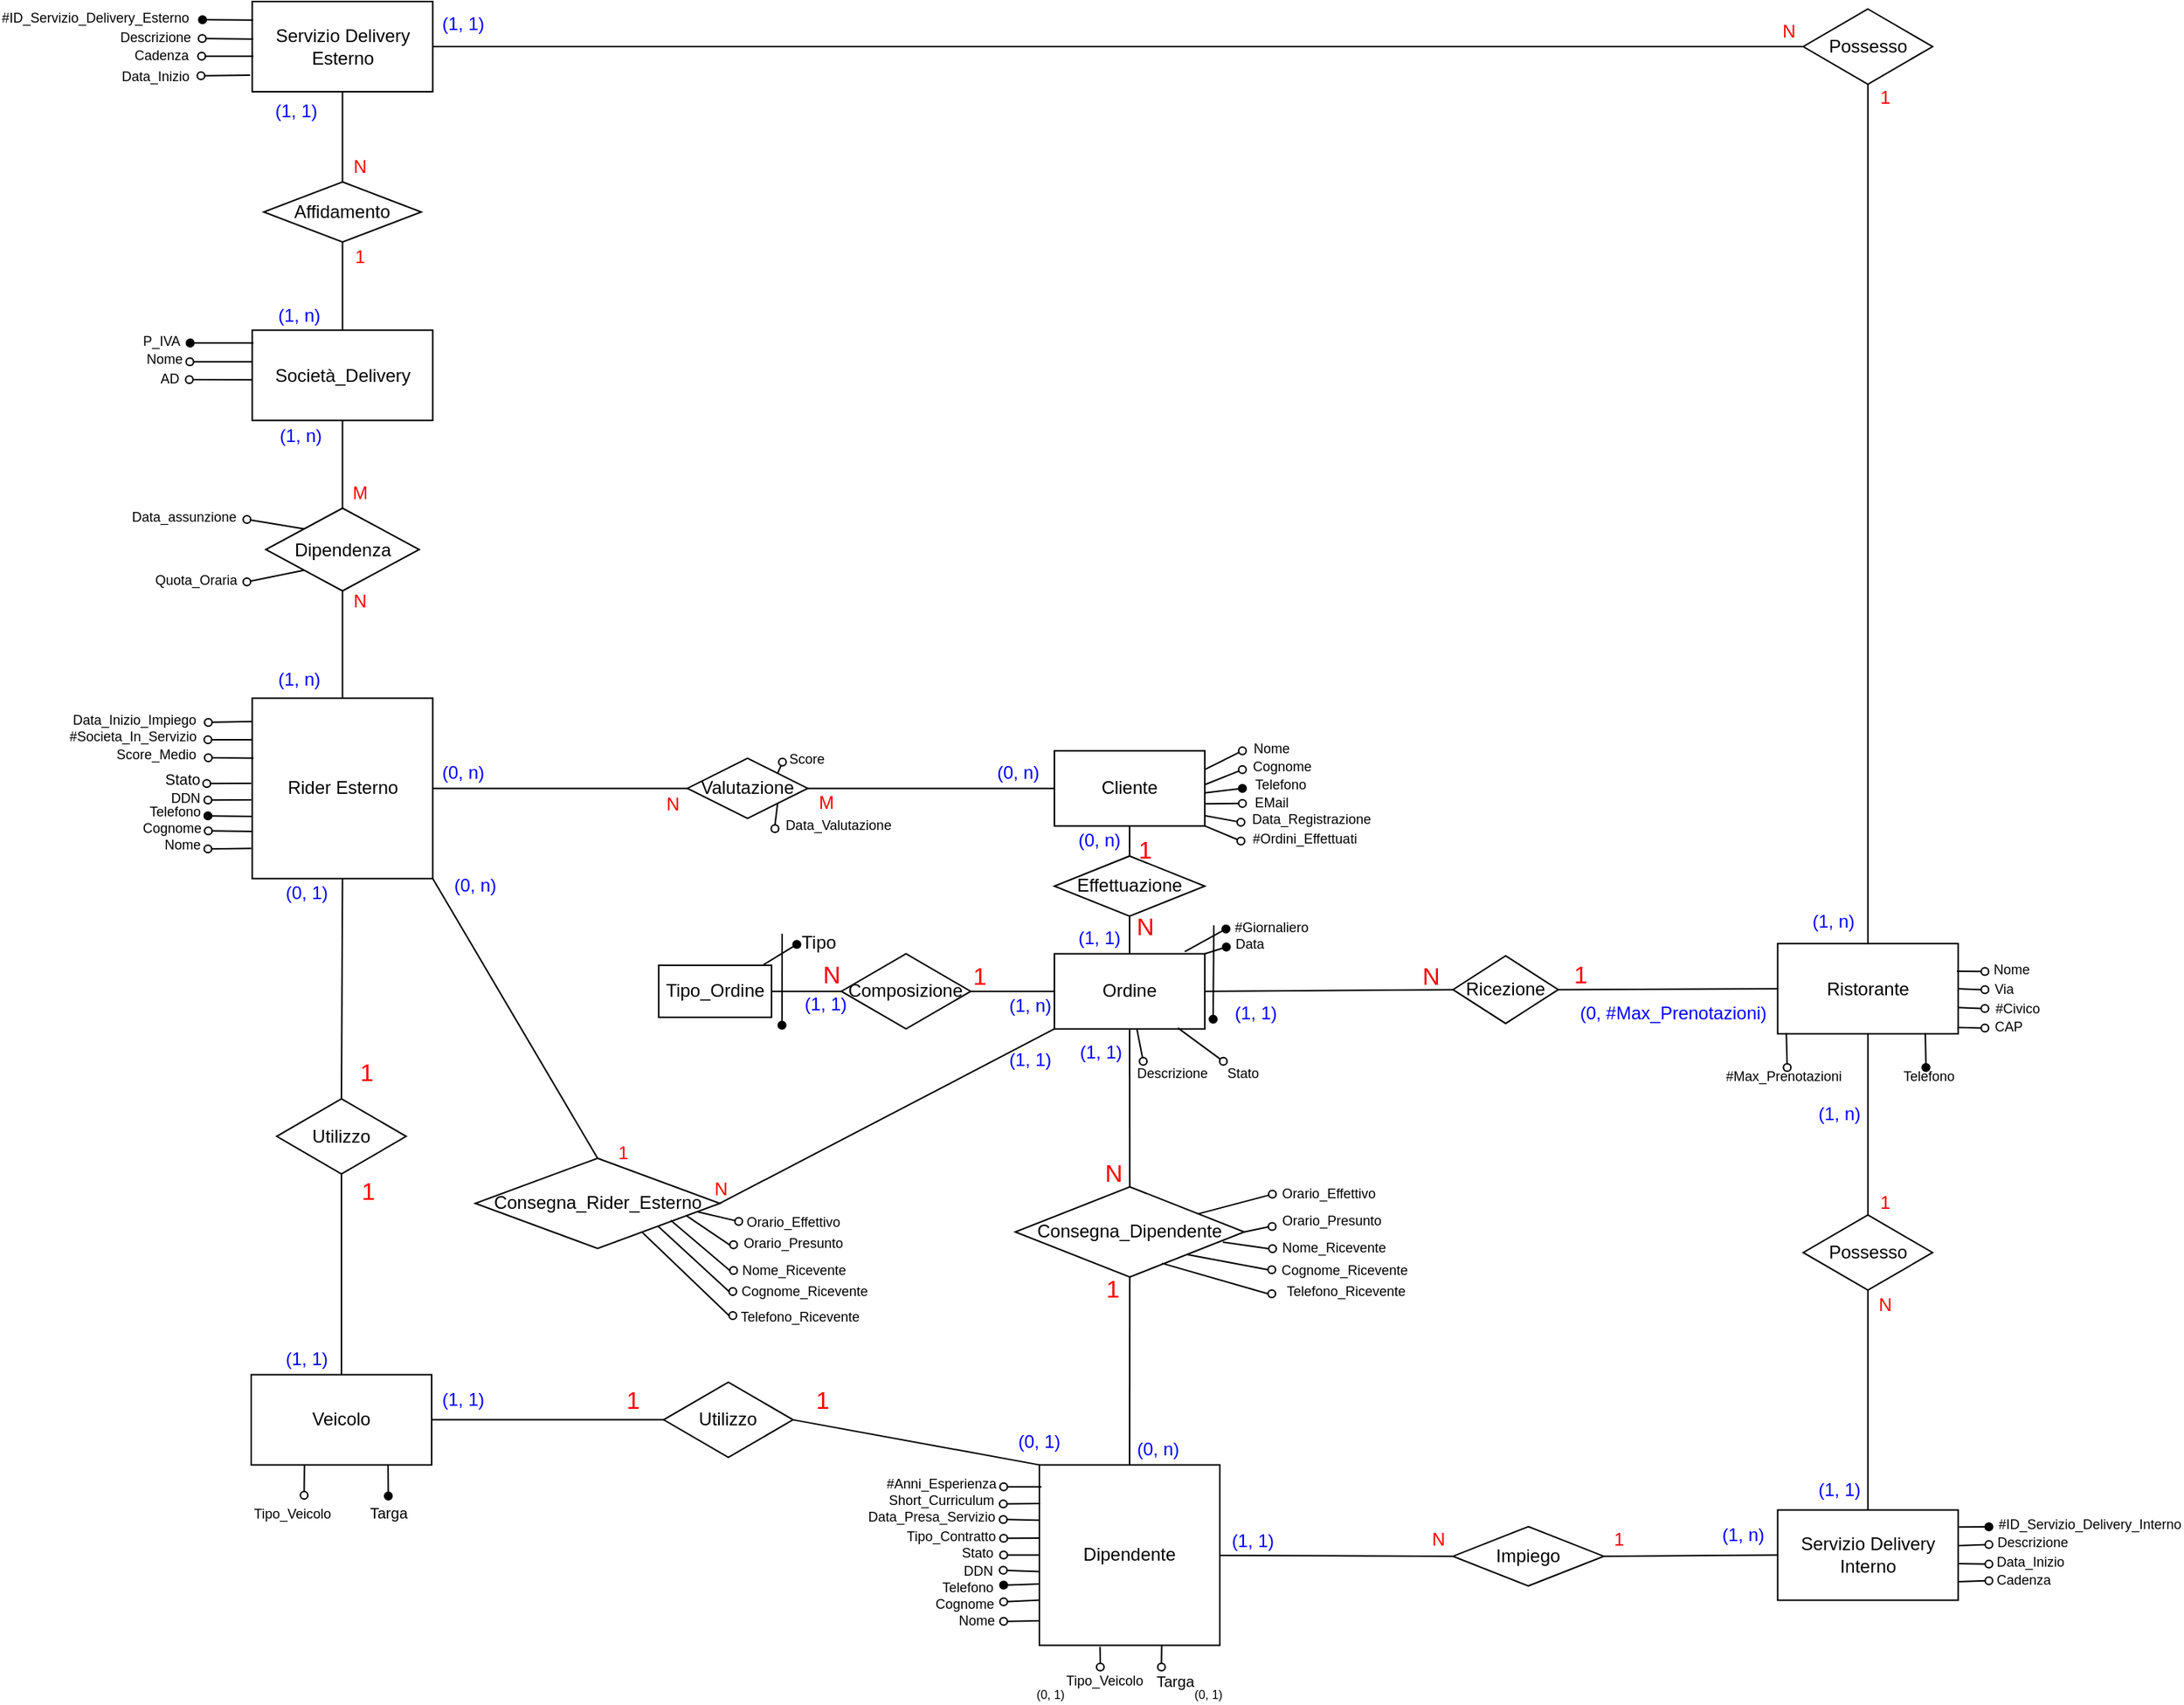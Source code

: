 <mxfile version="14.1.8" type="google"><diagram id="bg1hhf4fyZk7iuBeVHFS" name="Page-1"><mxGraphModel dx="1695" dy="1562" grid="1" gridSize="10" guides="1" tooltips="1" connect="1" arrows="1" fold="1" page="1" pageScale="1" pageWidth="827" pageHeight="1169" math="0" shadow="0"><root><mxCell id="0"/><mxCell id="1" parent="0"/><mxCell id="fFMrXOKn7Jd5FtGew9MB-1" value="Ristorante" style="rounded=0;whiteSpace=wrap;html=1;" parent="1" vertex="1"><mxGeometry x="595.85" y="496.6" width="120" height="60" as="geometry"/></mxCell><mxCell id="fFMrXOKn7Jd5FtGew9MB-2" value="Ricezione" style="rhombus;whiteSpace=wrap;html=1;" parent="1" vertex="1"><mxGeometry x="380" y="504.73" width="70" height="45" as="geometry"/></mxCell><mxCell id="fFMrXOKn7Jd5FtGew9MB-4" value="Ordine" style="rounded=0;whiteSpace=wrap;html=1;" parent="1" vertex="1"><mxGeometry x="115" y="503.35" width="100" height="50" as="geometry"/></mxCell><mxCell id="fFMrXOKn7Jd5FtGew9MB-5" value="Dipendente" style="rounded=0;whiteSpace=wrap;html=1;" parent="1" vertex="1"><mxGeometry x="105.0" y="843.31" width="120" height="119.98" as="geometry"/></mxCell><mxCell id="fFMrXOKn7Jd5FtGew9MB-7" value="Rider Esterno" style="rounded=0;whiteSpace=wrap;html=1;" parent="1" vertex="1"><mxGeometry x="-418.29" y="333.35" width="120" height="120" as="geometry"/></mxCell><mxCell id="fFMrXOKn7Jd5FtGew9MB-9" value="Società_Delivery" style="rounded=0;whiteSpace=wrap;html=1;" parent="1" vertex="1"><mxGeometry x="-418.29" y="88.63" width="120" height="60" as="geometry"/></mxCell><mxCell id="fFMrXOKn7Jd5FtGew9MB-10" value="Dipendenza" style="rhombus;whiteSpace=wrap;html=1;" parent="1" vertex="1"><mxGeometry x="-409.29" y="207" width="102" height="55" as="geometry"/></mxCell><mxCell id="fFMrXOKn7Jd5FtGew9MB-13" value="Possesso" style="rhombus;whiteSpace=wrap;html=1;" parent="1" vertex="1"><mxGeometry x="612.85" y="677.1" width="86" height="50" as="geometry"/></mxCell><mxCell id="fFMrXOKn7Jd5FtGew9MB-16" value="Servizio Delivery Interno" style="rounded=0;whiteSpace=wrap;html=1;" parent="1" vertex="1"><mxGeometry x="595.85" y="873.3" width="120" height="60" as="geometry"/></mxCell><mxCell id="fFMrXOKn7Jd5FtGew9MB-17" value="Servizio Delivery Esterno" style="rounded=0;whiteSpace=wrap;html=1;" parent="1" vertex="1"><mxGeometry x="-418.29" y="-130" width="120" height="60" as="geometry"/></mxCell><mxCell id="fFMrXOKn7Jd5FtGew9MB-22" value="Affidamento" style="rhombus;whiteSpace=wrap;html=1;" parent="1" vertex="1"><mxGeometry x="-410.65" y="-10" width="104.73" height="40" as="geometry"/></mxCell><mxCell id="fFMrXOKn7Jd5FtGew9MB-26" value="" style="endArrow=none;html=1;exitX=0;exitY=0.5;exitDx=0;exitDy=0;entryX=1;entryY=0.5;entryDx=0;entryDy=0;" parent="1" source="fFMrXOKn7Jd5FtGew9MB-1" target="fFMrXOKn7Jd5FtGew9MB-2" edge="1"><mxGeometry width="50" height="50" relative="1" as="geometry"><mxPoint x="-105.0" y="898.35" as="sourcePoint"/><mxPoint x="-215.0" y="898.35" as="targetPoint"/></mxGeometry></mxCell><mxCell id="fFMrXOKn7Jd5FtGew9MB-27" value="" style="endArrow=none;html=1;exitX=0;exitY=0.5;exitDx=0;exitDy=0;entryX=1;entryY=0.5;entryDx=0;entryDy=0;" parent="1" source="fFMrXOKn7Jd5FtGew9MB-2" target="fFMrXOKn7Jd5FtGew9MB-4" edge="1"><mxGeometry width="50" height="50" relative="1" as="geometry"><mxPoint x="390.93" y="538.35" as="sourcePoint"/><mxPoint x="365.0" y="538.35" as="targetPoint"/></mxGeometry></mxCell><mxCell id="fFMrXOKn7Jd5FtGew9MB-28" value="Cliente" style="rounded=0;whiteSpace=wrap;html=1;" parent="1" vertex="1"><mxGeometry x="115" y="368.35" width="100" height="50" as="geometry"/></mxCell><mxCell id="fFMrXOKn7Jd5FtGew9MB-29" value="Effettuazione" style="rhombus;whiteSpace=wrap;html=1;" parent="1" vertex="1"><mxGeometry x="115" y="438.35" width="100" height="40" as="geometry"/></mxCell><mxCell id="fFMrXOKn7Jd5FtGew9MB-30" value="" style="endArrow=none;html=1;exitX=0.5;exitY=1;exitDx=0;exitDy=0;entryX=0.5;entryY=0;entryDx=0;entryDy=0;" parent="1" source="fFMrXOKn7Jd5FtGew9MB-28" target="fFMrXOKn7Jd5FtGew9MB-29" edge="1"><mxGeometry width="50" height="50" relative="1" as="geometry"><mxPoint x="255" y="538.35" as="sourcePoint"/><mxPoint x="225" y="538.35" as="targetPoint"/></mxGeometry></mxCell><mxCell id="fFMrXOKn7Jd5FtGew9MB-31" value="" style="endArrow=none;html=1;exitX=0.5;exitY=1;exitDx=0;exitDy=0;entryX=0.5;entryY=0;entryDx=0;entryDy=0;" parent="1" source="fFMrXOKn7Jd5FtGew9MB-29" target="fFMrXOKn7Jd5FtGew9MB-4" edge="1"><mxGeometry width="50" height="50" relative="1" as="geometry"><mxPoint x="166" y="478.35" as="sourcePoint"/><mxPoint x="175" y="448.35" as="targetPoint"/></mxGeometry></mxCell><mxCell id="fFMrXOKn7Jd5FtGew9MB-32" value="" style="endArrow=none;html=1;entryX=0.5;entryY=0;entryDx=0;entryDy=0;" parent="1" source="fFMrXOKn7Jd5FtGew9MB-4" target="fFMrXOKn7Jd5FtGew9MB-34" edge="1"><mxGeometry width="50" height="50" relative="1" as="geometry"><mxPoint x="198" y="588.35" as="sourcePoint"/><mxPoint x="117.5" y="568.35" as="targetPoint"/></mxGeometry></mxCell><mxCell id="fFMrXOKn7Jd5FtGew9MB-34" value="Consegna_Dipendente" style="rhombus;whiteSpace=wrap;html=1;" parent="1" vertex="1"><mxGeometry x="89" y="658.35" width="152.23" height="60" as="geometry"/></mxCell><mxCell id="fFMrXOKn7Jd5FtGew9MB-36" value="Valutazione" style="rhombus;whiteSpace=wrap;html=1;" parent="1" vertex="1"><mxGeometry x="-129.0" y="373.35" width="80" height="40" as="geometry"/></mxCell><mxCell id="fFMrXOKn7Jd5FtGew9MB-37" value="Impiego" style="rhombus;whiteSpace=wrap;html=1;" parent="1" vertex="1"><mxGeometry x="380" y="884.35" width="100.24" height="39.45" as="geometry"/></mxCell><mxCell id="fFMrXOKn7Jd5FtGew9MB-42" value="&lt;font color=&quot;#ff0000&quot; style=&quot;font-size: 16px&quot;&gt;1&lt;/font&gt;" style="text;html=1;strokeColor=none;fillColor=none;align=center;verticalAlign=middle;whiteSpace=wrap;rounded=0;" parent="1" vertex="1"><mxGeometry x="450" y="506.85" width="30" height="20" as="geometry"/></mxCell><mxCell id="fFMrXOKn7Jd5FtGew9MB-43" value="&lt;span style=&quot;color: rgb(255 , 0 , 0) ; font-size: 16px&quot;&gt;N&lt;/span&gt;" style="text;html=1;align=center;verticalAlign=middle;resizable=0;points=[];autosize=1;" parent="1" vertex="1"><mxGeometry x="350" y="508.1" width="30" height="20" as="geometry"/></mxCell><mxCell id="fFMrXOKn7Jd5FtGew9MB-44" value="&lt;span style=&quot;color: rgb(255 , 0 , 0) ; font-size: 16px&quot;&gt;N&lt;/span&gt;" style="text;html=1;align=center;verticalAlign=middle;resizable=0;points=[];autosize=1;" parent="1" vertex="1"><mxGeometry x="160" y="474.6" width="30" height="20" as="geometry"/></mxCell><mxCell id="fFMrXOKn7Jd5FtGew9MB-45" value="&lt;span style=&quot;color: rgb(255 , 0 , 0) ; font-size: 16px&quot;&gt;N&lt;/span&gt;" style="text;html=1;align=center;verticalAlign=middle;resizable=0;points=[];autosize=1;" parent="1" vertex="1"><mxGeometry x="138.74" y="639.35" width="30" height="20" as="geometry"/></mxCell><mxCell id="fFMrXOKn7Jd5FtGew9MB-46" value="&lt;font color=&quot;#ff0000&quot; style=&quot;font-size: 16px&quot;&gt;1&lt;/font&gt;" style="text;html=1;strokeColor=none;fillColor=none;align=center;verticalAlign=middle;whiteSpace=wrap;rounded=0;" parent="1" vertex="1"><mxGeometry x="133.73" y="716.07" width="40" height="20" as="geometry"/></mxCell><mxCell id="fFMrXOKn7Jd5FtGew9MB-51" value="&lt;span style=&quot;color: rgb(255 , 0 , 0) ; font-size: 16px&quot;&gt;1&lt;/span&gt;" style="text;html=1;align=center;verticalAlign=middle;resizable=0;points=[];autosize=1;" parent="1" vertex="1"><mxGeometry x="165" y="423.85" width="20" height="20" as="geometry"/></mxCell><mxCell id="fFMrXOKn7Jd5FtGew9MB-62" value="" style="endArrow=none;html=1;exitX=1;exitY=0;exitDx=0;exitDy=0;" parent="1" target="fFMrXOKn7Jd5FtGew9MB-63" edge="1"><mxGeometry width="50" height="50" relative="1" as="geometry"><mxPoint x="215" y="380.85" as="sourcePoint"/><mxPoint x="255" y="370.85" as="targetPoint"/></mxGeometry></mxCell><mxCell id="fFMrXOKn7Jd5FtGew9MB-63" value="" style="ellipse;whiteSpace=wrap;html=1;aspect=fixed;" parent="1" vertex="1"><mxGeometry x="237.5" y="365.85" width="5" height="5" as="geometry"/></mxCell><mxCell id="fFMrXOKn7Jd5FtGew9MB-64" value="&lt;font style=&quot;font-size: 9px&quot;&gt;Cognome&lt;/font&gt;" style="text;html=1;strokeColor=none;fillColor=none;align=center;verticalAlign=middle;whiteSpace=wrap;rounded=0;" parent="1" vertex="1"><mxGeometry x="249.5" y="373.35" width="32.5" height="10" as="geometry"/></mxCell><mxCell id="fFMrXOKn7Jd5FtGew9MB-65" value="" style="endArrow=none;html=1;exitX=1;exitY=0;exitDx=0;exitDy=0;" parent="1" target="fFMrXOKn7Jd5FtGew9MB-66" edge="1"><mxGeometry width="50" height="50" relative="1" as="geometry"><mxPoint x="215" y="390.85" as="sourcePoint"/><mxPoint x="255" y="380.85" as="targetPoint"/></mxGeometry></mxCell><mxCell id="fFMrXOKn7Jd5FtGew9MB-66" value="" style="ellipse;whiteSpace=wrap;html=1;aspect=fixed;fillColor=#FFFFFF;" parent="1" vertex="1"><mxGeometry x="237.5" y="378.35" width="5" height="5" as="geometry"/></mxCell><mxCell id="fFMrXOKn7Jd5FtGew9MB-67" value="&lt;font style=&quot;font-size: 9px&quot;&gt;Nome&lt;/font&gt;" style="text;html=1;strokeColor=none;fillColor=none;align=center;verticalAlign=middle;whiteSpace=wrap;rounded=0;" parent="1" vertex="1"><mxGeometry x="242.5" y="360.85" width="32.5" height="10" as="geometry"/></mxCell><mxCell id="fFMrXOKn7Jd5FtGew9MB-68" value="" style="endArrow=none;html=1;exitX=0.999;exitY=0.561;exitDx=0;exitDy=0;exitPerimeter=0;" parent="1" source="fFMrXOKn7Jd5FtGew9MB-28" target="fFMrXOKn7Jd5FtGew9MB-69" edge="1"><mxGeometry width="50" height="50" relative="1" as="geometry"><mxPoint x="255" y="408.35" as="sourcePoint"/><mxPoint x="295" y="398.35" as="targetPoint"/></mxGeometry></mxCell><mxCell id="fFMrXOKn7Jd5FtGew9MB-69" value="" style="ellipse;whiteSpace=wrap;html=1;aspect=fixed;fillColor=#000000;" parent="1" vertex="1"><mxGeometry x="237.5" y="390.85" width="5" height="5" as="geometry"/></mxCell><mxCell id="fFMrXOKn7Jd5FtGew9MB-70" value="&lt;span id=&quot;docs-internal-guid-0b2f9e66-7fff-9384-0cba-ec04b8d90b18&quot;&gt;&lt;span style=&quot;font-family: &amp;#34;arial&amp;#34; ; background-color: transparent ; vertical-align: baseline ; font-size: 9px&quot;&gt;Telefono&lt;/span&gt;&lt;/span&gt;" style="text;html=1;strokeColor=none;fillColor=none;align=center;verticalAlign=middle;whiteSpace=wrap;rounded=0;" parent="1" vertex="1"><mxGeometry x="248.5" y="384.85" width="32.5" height="10" as="geometry"/></mxCell><mxCell id="fFMrXOKn7Jd5FtGew9MB-71" value="" style="endArrow=none;html=1;exitX=1.003;exitY=0.706;exitDx=0;exitDy=0;exitPerimeter=0;" parent="1" source="fFMrXOKn7Jd5FtGew9MB-28" target="fFMrXOKn7Jd5FtGew9MB-72" edge="1"><mxGeometry width="50" height="50" relative="1" as="geometry"><mxPoint x="224.2" y="406.35" as="sourcePoint"/><mxPoint x="305" y="408.35" as="targetPoint"/></mxGeometry></mxCell><mxCell id="fFMrXOKn7Jd5FtGew9MB-72" value="" style="ellipse;whiteSpace=wrap;html=1;aspect=fixed;" parent="1" vertex="1"><mxGeometry x="237.5" y="400.85" width="5" height="5" as="geometry"/></mxCell><mxCell id="fFMrXOKn7Jd5FtGew9MB-73" value="&lt;font face=&quot;arial&quot; style=&quot;font-size: 9px&quot;&gt;EMail&lt;/font&gt;" style="text;html=1;strokeColor=none;fillColor=none;align=center;verticalAlign=middle;whiteSpace=wrap;rounded=0;" parent="1" vertex="1"><mxGeometry x="242.5" y="396.85" width="32.5" height="10" as="geometry"/></mxCell><mxCell id="fFMrXOKn7Jd5FtGew9MB-74" value="" style="endArrow=none;html=1;exitX=1;exitY=0.864;exitDx=0;exitDy=0;exitPerimeter=0;" parent="1" source="fFMrXOKn7Jd5FtGew9MB-28" target="fFMrXOKn7Jd5FtGew9MB-75" edge="1"><mxGeometry width="50" height="50" relative="1" as="geometry"><mxPoint x="225.8" y="413.55" as="sourcePoint"/><mxPoint x="315" y="418.35" as="targetPoint"/></mxGeometry></mxCell><mxCell id="fFMrXOKn7Jd5FtGew9MB-75" value="" style="ellipse;whiteSpace=wrap;html=1;aspect=fixed;" parent="1" vertex="1"><mxGeometry x="236.5" y="413.35" width="5" height="5" as="geometry"/></mxCell><mxCell id="fFMrXOKn7Jd5FtGew9MB-76" value="&lt;font face=&quot;arial&quot; style=&quot;font-size: 9px&quot;&gt;Data_Registrazione&lt;/font&gt;" style="text;html=1;strokeColor=none;fillColor=none;align=center;verticalAlign=middle;whiteSpace=wrap;rounded=0;" parent="1" vertex="1"><mxGeometry x="270.5" y="407.85" width="30" height="10" as="geometry"/></mxCell><mxCell id="fFMrXOKn7Jd5FtGew9MB-77" value="" style="endArrow=none;html=1;exitX=1;exitY=1;exitDx=0;exitDy=0;" parent="1" source="fFMrXOKn7Jd5FtGew9MB-28" target="fFMrXOKn7Jd5FtGew9MB-78" edge="1"><mxGeometry width="50" height="50" relative="1" as="geometry"><mxPoint x="235" y="428.35" as="sourcePoint"/><mxPoint x="325" y="428.35" as="targetPoint"/></mxGeometry></mxCell><mxCell id="fFMrXOKn7Jd5FtGew9MB-78" value="" style="ellipse;whiteSpace=wrap;html=1;aspect=fixed;" parent="1" vertex="1"><mxGeometry x="236.5" y="425.85" width="5" height="5" as="geometry"/></mxCell><mxCell id="fFMrXOKn7Jd5FtGew9MB-79" value="&lt;font face=&quot;arial&quot; style=&quot;font-size: 9px&quot;&gt;#Ordini_Effettuati&lt;/font&gt;" style="text;html=1;strokeColor=none;fillColor=none;align=center;verticalAlign=middle;whiteSpace=wrap;rounded=0;" parent="1" vertex="1"><mxGeometry x="260" y="423.85" width="42.5" height="5" as="geometry"/></mxCell><mxCell id="fFMrXOKn7Jd5FtGew9MB-83" value="" style="endArrow=none;html=1;" parent="1" target="fFMrXOKn7Jd5FtGew9MB-84" edge="1"><mxGeometry width="50" height="50" relative="1" as="geometry"><mxPoint x="715" y="515" as="sourcePoint"/><mxPoint x="756.65" y="501.6" as="targetPoint"/></mxGeometry></mxCell><mxCell id="fFMrXOKn7Jd5FtGew9MB-84" value="" style="ellipse;whiteSpace=wrap;html=1;aspect=fixed;" parent="1" vertex="1"><mxGeometry x="731.15" y="512.6" width="5" height="5" as="geometry"/></mxCell><mxCell id="fFMrXOKn7Jd5FtGew9MB-85" value="&lt;font style=&quot;font-size: 9px&quot;&gt;Nome&lt;/font&gt;" style="text;html=1;strokeColor=none;fillColor=none;align=center;verticalAlign=middle;whiteSpace=wrap;rounded=0;" parent="1" vertex="1"><mxGeometry x="735.43" y="508.1" width="32.5" height="10" as="geometry"/></mxCell><mxCell id="fFMrXOKn7Jd5FtGew9MB-88" value="" style="endArrow=none;html=1;exitX=0.818;exitY=0.99;exitDx=0;exitDy=0;exitPerimeter=0;" parent="1" source="fFMrXOKn7Jd5FtGew9MB-1" target="fFMrXOKn7Jd5FtGew9MB-89" edge="1"><mxGeometry width="50" height="50" relative="1" as="geometry"><mxPoint x="552.05" y="580.35" as="sourcePoint"/><mxPoint x="632.97" y="561.49" as="targetPoint"/><Array as="points"/></mxGeometry></mxCell><mxCell id="fFMrXOKn7Jd5FtGew9MB-89" value="" style="ellipse;whiteSpace=wrap;html=1;aspect=fixed;fillColor=#000000;" parent="1" vertex="1"><mxGeometry x="691.92" y="576.49" width="5" height="5" as="geometry"/></mxCell><mxCell id="fFMrXOKn7Jd5FtGew9MB-90" value="&lt;span id=&quot;docs-internal-guid-0b2f9e66-7fff-9384-0cba-ec04b8d90b18&quot;&gt;&lt;span style=&quot;font-family: &amp;#34;arial&amp;#34; ; background-color: transparent ; vertical-align: baseline ; font-size: 9px&quot;&gt;Telefono&lt;/span&gt;&lt;/span&gt;" style="text;html=1;strokeColor=none;fillColor=none;align=center;verticalAlign=middle;whiteSpace=wrap;rounded=0;" parent="1" vertex="1"><mxGeometry x="676.62" y="579.49" width="39.23" height="10" as="geometry"/></mxCell><mxCell id="fFMrXOKn7Jd5FtGew9MB-91" value="" style="endArrow=none;html=1;exitX=0.048;exitY=0.99;exitDx=0;exitDy=0;exitPerimeter=0;" parent="1" source="fFMrXOKn7Jd5FtGew9MB-1" target="fFMrXOKn7Jd5FtGew9MB-92" edge="1"><mxGeometry width="50" height="50" relative="1" as="geometry"><mxPoint x="602" y="558.35" as="sourcePoint"/><mxPoint x="628.73" y="581.49" as="targetPoint"/></mxGeometry></mxCell><mxCell id="fFMrXOKn7Jd5FtGew9MB-92" value="" style="ellipse;whiteSpace=wrap;html=1;aspect=fixed;" parent="1" vertex="1"><mxGeometry x="599.68" y="576.49" width="5" height="5" as="geometry"/></mxCell><mxCell id="fFMrXOKn7Jd5FtGew9MB-93" value="&lt;font face=&quot;arial&quot; style=&quot;font-size: 9px&quot;&gt;#Max_Prenotazioni&lt;/font&gt;" style="text;html=1;strokeColor=none;fillColor=none;align=center;verticalAlign=middle;whiteSpace=wrap;rounded=0;" parent="1" vertex="1"><mxGeometry x="580" y="579.49" width="40" height="10" as="geometry"/></mxCell><mxCell id="fFMrXOKn7Jd5FtGew9MB-96" value="&lt;font style=&quot;font-size: 9px&quot;&gt;Descrizione&lt;/font&gt;" style="text;html=1;strokeColor=none;fillColor=none;align=center;verticalAlign=middle;whiteSpace=wrap;rounded=0;" parent="1" vertex="1"><mxGeometry x="177.04" y="577.4" width="32.5" height="10" as="geometry"/></mxCell><mxCell id="fFMrXOKn7Jd5FtGew9MB-97" value="" style="endArrow=none;html=1;" parent="1" source="fFMrXOKn7Jd5FtGew9MB-4" target="fFMrXOKn7Jd5FtGew9MB-98" edge="1"><mxGeometry width="50" height="50" relative="1" as="geometry"><mxPoint x="308.04" y="601.2" as="sourcePoint"/><mxPoint x="245.84" y="599.65" as="targetPoint"/></mxGeometry></mxCell><mxCell id="fFMrXOKn7Jd5FtGew9MB-98" value="" style="ellipse;whiteSpace=wrap;html=1;aspect=fixed;fillColor=#FFFFFF;" parent="1" vertex="1"><mxGeometry x="171.54" y="572.4" width="5" height="5" as="geometry"/></mxCell><mxCell id="fFMrXOKn7Jd5FtGew9MB-100" value="" style="endArrow=none;html=1;exitX=0.821;exitY=0.987;exitDx=0;exitDy=0;exitPerimeter=0;" parent="1" source="fFMrXOKn7Jd5FtGew9MB-4" target="fFMrXOKn7Jd5FtGew9MB-101" edge="1"><mxGeometry width="50" height="50" relative="1" as="geometry"><mxPoint x="308.04" y="612.25" as="sourcePoint"/><mxPoint x="285.84" y="617.15" as="targetPoint"/></mxGeometry></mxCell><mxCell id="fFMrXOKn7Jd5FtGew9MB-101" value="" style="ellipse;whiteSpace=wrap;html=1;aspect=fixed;" parent="1" vertex="1"><mxGeometry x="224.82" y="572.4" width="5" height="5" as="geometry"/></mxCell><mxCell id="fFMrXOKn7Jd5FtGew9MB-102" value="&lt;span id=&quot;docs-internal-guid-0b2f9e66-7fff-9384-0cba-ec04b8d90b18&quot;&gt;&lt;span style=&quot;font-family: &amp;#34;arial&amp;#34; ; background-color: transparent ; vertical-align: baseline ; font-size: 9px&quot;&gt;Stato&lt;/span&gt;&lt;/span&gt;" style="text;html=1;strokeColor=none;fillColor=none;align=center;verticalAlign=middle;whiteSpace=wrap;rounded=0;" parent="1" vertex="1"><mxGeometry x="223.75" y="577.4" width="32.5" height="10" as="geometry"/></mxCell><mxCell id="fFMrXOKn7Jd5FtGew9MB-105" value="&lt;font style=&quot;font-size: 9px&quot;&gt;Cognome&lt;/font&gt;" style="text;html=1;strokeColor=none;fillColor=none;align=center;verticalAlign=middle;whiteSpace=wrap;rounded=0;" parent="1" vertex="1"><mxGeometry x="38.51" y="929.89" width="32.5" height="10" as="geometry"/></mxCell><mxCell id="fFMrXOKn7Jd5FtGew9MB-108" value="&lt;font style=&quot;font-size: 9px&quot;&gt;Nome&lt;/font&gt;" style="text;html=1;strokeColor=none;fillColor=none;align=center;verticalAlign=middle;whiteSpace=wrap;rounded=0;" parent="1" vertex="1"><mxGeometry x="47.26" y="940.91" width="32.5" height="10" as="geometry"/></mxCell><mxCell id="fFMrXOKn7Jd5FtGew9MB-110" value="&lt;span id=&quot;docs-internal-guid-0b2f9e66-7fff-9384-0cba-ec04b8d90b18&quot;&gt;&lt;span style=&quot;font-family: &amp;#34;arial&amp;#34; ; background-color: transparent ; vertical-align: baseline ; font-size: 9px&quot;&gt;DDN&lt;/span&gt;&lt;/span&gt;" style="text;html=1;strokeColor=none;fillColor=none;align=center;verticalAlign=middle;whiteSpace=wrap;rounded=0;" parent="1" vertex="1"><mxGeometry x="48.26" y="908.41" width="32.5" height="10" as="geometry"/></mxCell><mxCell id="fFMrXOKn7Jd5FtGew9MB-111" value="" style="endArrow=none;html=1;exitX=0.002;exitY=0.307;exitDx=0;exitDy=0;exitPerimeter=0;" parent="1" source="fFMrXOKn7Jd5FtGew9MB-5" target="fFMrXOKn7Jd5FtGew9MB-112" edge="1"><mxGeometry width="50" height="50" relative="1" as="geometry"><mxPoint x="92.36" y="877.344" as="sourcePoint"/><mxPoint x="16.24" y="916.37" as="targetPoint"/></mxGeometry></mxCell><mxCell id="fFMrXOKn7Jd5FtGew9MB-112" value="" style="ellipse;whiteSpace=wrap;html=1;aspect=fixed;fillColor=none;" parent="1" vertex="1"><mxGeometry x="78.51" y="877.12" width="5" height="5" as="geometry"/></mxCell><mxCell id="fFMrXOKn7Jd5FtGew9MB-113" value="&lt;font style=&quot;font-size: 9px&quot;&gt;Tipo_Contratto&lt;/font&gt;" style="text;html=1;strokeColor=none;fillColor=none;align=center;verticalAlign=middle;whiteSpace=wrap;rounded=0;" parent="1" vertex="1"><mxGeometry x="29.87" y="884.62" width="32.5" height="10" as="geometry"/></mxCell><mxCell id="fFMrXOKn7Jd5FtGew9MB-116" value="&lt;font style=&quot;font-size: 9px&quot;&gt;Data_Presa_Servizio&lt;/font&gt;" style="text;html=1;strokeColor=none;fillColor=none;align=center;verticalAlign=middle;whiteSpace=wrap;rounded=0;" parent="1" vertex="1"><mxGeometry x="17.24" y="872.12" width="32.5" height="10" as="geometry"/></mxCell><mxCell id="fFMrXOKn7Jd5FtGew9MB-117" value="" style="endArrow=none;html=1;exitX=1;exitY=0.5;exitDx=0;exitDy=0;entryX=0.002;entryY=0.546;entryDx=0;entryDy=0;entryPerimeter=0;" parent="1" source="fFMrXOKn7Jd5FtGew9MB-34" target="fFMrXOKn7Jd5FtGew9MB-118" edge="1"><mxGeometry width="50" height="50" relative="1" as="geometry"><mxPoint x="264.23" y="688.35" as="sourcePoint"/><mxPoint x="366.44" y="676" as="targetPoint"/></mxGeometry></mxCell><mxCell id="fFMrXOKn7Jd5FtGew9MB-118" value="" style="ellipse;whiteSpace=wrap;html=1;aspect=fixed;" parent="1" vertex="1"><mxGeometry x="257.26" y="682.25" width="5" height="5" as="geometry"/></mxCell><mxCell id="fFMrXOKn7Jd5FtGew9MB-119" value="&lt;font face=&quot;arial&quot; style=&quot;font-size: 9px&quot;&gt;Orario_Presunto&lt;/font&gt;" style="text;html=1;strokeColor=none;fillColor=none;align=center;verticalAlign=middle;whiteSpace=wrap;rounded=0;" parent="1" vertex="1"><mxGeometry x="285.95" y="677.8" width="26.73" height="5" as="geometry"/></mxCell><mxCell id="fFMrXOKn7Jd5FtGew9MB-120" value="" style="endArrow=none;html=1;exitX=0;exitY=0.129;exitDx=0;exitDy=0;exitPerimeter=0;" parent="1" source="fFMrXOKn7Jd5FtGew9MB-7" target="fFMrXOKn7Jd5FtGew9MB-121" edge="1"><mxGeometry width="50" height="50" relative="1" as="geometry"><mxPoint x="-430" y="349" as="sourcePoint"/><mxPoint x="-440.26" y="371.22" as="targetPoint"/></mxGeometry></mxCell><mxCell id="fFMrXOKn7Jd5FtGew9MB-121" value="" style="ellipse;whiteSpace=wrap;html=1;aspect=fixed;" parent="1" vertex="1"><mxGeometry x="-450.01" y="346.97" width="5" height="5" as="geometry"/></mxCell><mxCell id="fFMrXOKn7Jd5FtGew9MB-122" value="&lt;span id=&quot;docs-internal-guid-0b2f9e66-7fff-9384-0cba-ec04b8d90b18&quot;&gt;&lt;span style=&quot;font-family: &amp;#34;arial&amp;#34; ; background-color: transparent ; vertical-align: baseline ; font-size: 9px&quot;&gt;Data_Inizio_Impiego&lt;/span&gt;&lt;/span&gt;" style="text;html=1;strokeColor=none;fillColor=none;align=center;verticalAlign=middle;whiteSpace=wrap;rounded=0;" parent="1" vertex="1"><mxGeometry x="-512.64" y="341.97" width="32.5" height="10" as="geometry"/></mxCell><mxCell id="fFMrXOKn7Jd5FtGew9MB-123" value="" style="endArrow=none;html=1;" parent="1" target="fFMrXOKn7Jd5FtGew9MB-124" edge="1"><mxGeometry width="50" height="50" relative="1" as="geometry"><mxPoint x="-418" y="361" as="sourcePoint"/><mxPoint x="-430.26" y="381.22" as="targetPoint"/></mxGeometry></mxCell><mxCell id="fFMrXOKn7Jd5FtGew9MB-124" value="" style="ellipse;whiteSpace=wrap;html=1;aspect=fixed;" parent="1" vertex="1"><mxGeometry x="-450.26" y="358.47" width="5" height="5" as="geometry"/></mxCell><mxCell id="fFMrXOKn7Jd5FtGew9MB-125" value="&lt;font face=&quot;arial&quot; style=&quot;font-size: 9px&quot;&gt;#Societa_In_Servizio&lt;/font&gt;" style="text;html=1;strokeColor=none;fillColor=none;align=center;verticalAlign=middle;whiteSpace=wrap;rounded=0;" parent="1" vertex="1"><mxGeometry x="-514.06" y="353.47" width="32.5" height="10" as="geometry"/></mxCell><mxCell id="fFMrXOKn7Jd5FtGew9MB-126" value="" style="endArrow=none;html=1;exitX=0.007;exitY=0.332;exitDx=0;exitDy=0;exitPerimeter=0;" parent="1" source="fFMrXOKn7Jd5FtGew9MB-7" target="fFMrXOKn7Jd5FtGew9MB-127" edge="1"><mxGeometry width="50" height="50" relative="1" as="geometry"><mxPoint x="-424.47" y="373.6" as="sourcePoint"/><mxPoint x="-420.26" y="391.22" as="targetPoint"/></mxGeometry></mxCell><mxCell id="fFMrXOKn7Jd5FtGew9MB-127" value="" style="ellipse;whiteSpace=wrap;html=1;aspect=fixed;" parent="1" vertex="1"><mxGeometry x="-450.01" y="370.47" width="5" height="5" as="geometry"/></mxCell><mxCell id="fFMrXOKn7Jd5FtGew9MB-128" value="&lt;font face=&quot;arial&quot; style=&quot;font-size: 9px&quot;&gt;Score_Medio&lt;/font&gt;" style="text;html=1;strokeColor=none;fillColor=none;align=center;verticalAlign=middle;whiteSpace=wrap;rounded=0;" parent="1" vertex="1"><mxGeometry x="-497.31" y="365.47" width="30" height="10" as="geometry"/></mxCell><mxCell id="fFMrXOKn7Jd5FtGew9MB-129" value="" style="endArrow=none;html=1;" parent="1" source="fFMrXOKn7Jd5FtGew9MB-34" target="fFMrXOKn7Jd5FtGew9MB-130" edge="1"><mxGeometry width="50" height="50" relative="1" as="geometry"><mxPoint x="252.4" y="662.35" as="sourcePoint"/><mxPoint x="343.44" y="654.55" as="targetPoint"/></mxGeometry></mxCell><mxCell id="fFMrXOKn7Jd5FtGew9MB-130" value="" style="ellipse;whiteSpace=wrap;html=1;aspect=fixed;" parent="1" vertex="1"><mxGeometry x="257.42" y="660.8" width="5" height="5" as="geometry"/></mxCell><mxCell id="fFMrXOKn7Jd5FtGew9MB-131" value="&lt;font face=&quot;arial&quot; style=&quot;font-size: 9px&quot;&gt;Orario_Effettivo&lt;br&gt;&lt;/font&gt;" style="text;html=1;strokeColor=none;fillColor=none;align=center;verticalAlign=middle;whiteSpace=wrap;rounded=0;" parent="1" vertex="1"><mxGeometry x="284.11" y="659.35" width="26.73" height="5" as="geometry"/></mxCell><mxCell id="fFMrXOKn7Jd5FtGew9MB-138" value="" style="endArrow=none;html=1;exitX=0.906;exitY=0.613;exitDx=0;exitDy=0;exitPerimeter=0;entryX=0;entryY=0.5;entryDx=0;entryDy=0;" parent="1" source="fFMrXOKn7Jd5FtGew9MB-34" target="fFMrXOKn7Jd5FtGew9MB-139" edge="1"><mxGeometry width="50" height="50" relative="1" as="geometry"><mxPoint x="246.724" y="696.27" as="sourcePoint"/><mxPoint x="389.05" y="717.77" as="targetPoint"/></mxGeometry></mxCell><mxCell id="fFMrXOKn7Jd5FtGew9MB-139" value="" style="ellipse;whiteSpace=wrap;html=1;aspect=fixed;" parent="1" vertex="1"><mxGeometry x="257.53" y="697.02" width="5" height="5" as="geometry"/></mxCell><mxCell id="fFMrXOKn7Jd5FtGew9MB-140" value="&lt;font face=&quot;arial&quot; style=&quot;font-size: 9px&quot;&gt;Nome_Ricevente&lt;/font&gt;" style="text;html=1;strokeColor=none;fillColor=none;align=center;verticalAlign=middle;whiteSpace=wrap;rounded=0;" parent="1" vertex="1"><mxGeometry x="282.72" y="695.57" width="36" height="5" as="geometry"/></mxCell><mxCell id="fFMrXOKn7Jd5FtGew9MB-141" value="" style="endArrow=none;html=1;exitX=1;exitY=1;exitDx=0;exitDy=0;entryX=0;entryY=0.5;entryDx=0;entryDy=0;" parent="1" source="fFMrXOKn7Jd5FtGew9MB-34" target="fFMrXOKn7Jd5FtGew9MB-142" edge="1"><mxGeometry width="50" height="50" relative="1" as="geometry"><mxPoint x="216.71" y="710.85" as="sourcePoint"/><mxPoint x="276.377" y="723.987" as="targetPoint"/></mxGeometry></mxCell><mxCell id="fFMrXOKn7Jd5FtGew9MB-142" value="" style="ellipse;whiteSpace=wrap;html=1;aspect=fixed;" parent="1" vertex="1"><mxGeometry x="257.03" y="711.02" width="5" height="5" as="geometry"/></mxCell><mxCell id="fFMrXOKn7Jd5FtGew9MB-143" value="&lt;font face=&quot;arial&quot; style=&quot;font-size: 9px&quot;&gt;Cognome_Ricevente&lt;/font&gt;" style="text;html=1;strokeColor=none;fillColor=none;align=center;verticalAlign=middle;whiteSpace=wrap;rounded=0;" parent="1" vertex="1"><mxGeometry x="289.72" y="710.7" width="36" height="4.37" as="geometry"/></mxCell><mxCell id="fFMrXOKn7Jd5FtGew9MB-144" value="" style="endArrow=none;html=1;exitX=0.007;exitY=0.141;exitDx=0;exitDy=0;exitPerimeter=0;" parent="1" source="fFMrXOKn7Jd5FtGew9MB-9" target="fFMrXOKn7Jd5FtGew9MB-146" edge="1"><mxGeometry width="50" height="50" relative="1" as="geometry"><mxPoint x="-430" y="97" as="sourcePoint"/><mxPoint x="-474.77" y="93.63" as="targetPoint"/></mxGeometry></mxCell><mxCell id="fFMrXOKn7Jd5FtGew9MB-146" value="" style="ellipse;whiteSpace=wrap;html=1;aspect=fixed;fillColor=#000000;" parent="1" vertex="1"><mxGeometry x="-462.07" y="94.63" width="5" height="5" as="geometry"/></mxCell><mxCell id="fFMrXOKn7Jd5FtGew9MB-148" value="&lt;font style=&quot;font-size: 9px&quot;&gt;P_IVA&lt;/font&gt;" style="text;html=1;strokeColor=none;fillColor=none;align=center;verticalAlign=middle;whiteSpace=wrap;rounded=0;" parent="1" vertex="1"><mxGeometry x="-494.64" y="89.63" width="32.5" height="10" as="geometry"/></mxCell><mxCell id="fFMrXOKn7Jd5FtGew9MB-150" value="" style="endArrow=none;html=1;exitX=0;exitY=0.35;exitDx=0;exitDy=0;exitPerimeter=0;" parent="1" source="fFMrXOKn7Jd5FtGew9MB-9" target="fFMrXOKn7Jd5FtGew9MB-152" edge="1"><mxGeometry width="50" height="50" relative="1" as="geometry"><mxPoint x="-430" y="110" as="sourcePoint"/><mxPoint x="-474.77" y="106.13" as="targetPoint"/></mxGeometry></mxCell><mxCell id="fFMrXOKn7Jd5FtGew9MB-151" value="" style="endArrow=none;html=1;exitX=0.012;exitY=0.121;exitDx=0;exitDy=0;exitPerimeter=0;" parent="1" source="fFMrXOKn7Jd5FtGew9MB-5" target="fFMrXOKn7Jd5FtGew9MB-153" edge="1"><mxGeometry width="50" height="50" relative="1" as="geometry"><mxPoint x="92.12" y="855.508" as="sourcePoint"/><mxPoint x="65.82" y="1040.25" as="targetPoint"/></mxGeometry></mxCell><mxCell id="fFMrXOKn7Jd5FtGew9MB-152" value="" style="ellipse;whiteSpace=wrap;html=1;aspect=fixed;" parent="1" vertex="1"><mxGeometry x="-462.27" y="107.13" width="5" height="5" as="geometry"/></mxCell><mxCell id="fFMrXOKn7Jd5FtGew9MB-153" value="" style="ellipse;whiteSpace=wrap;html=1;aspect=fixed;" parent="1" vertex="1"><mxGeometry x="78.76" y="855.43" width="5" height="5" as="geometry"/></mxCell><mxCell id="fFMrXOKn7Jd5FtGew9MB-154" value="&lt;font style=&quot;font-size: 9px&quot;&gt;Nome&lt;/font&gt;" style="text;html=1;strokeColor=none;fillColor=none;align=center;verticalAlign=middle;whiteSpace=wrap;rounded=0;" parent="1" vertex="1"><mxGeometry x="-493.27" y="102.13" width="32.5" height="10" as="geometry"/></mxCell><mxCell id="fFMrXOKn7Jd5FtGew9MB-155" value="&lt;font face=&quot;arial&quot; style=&quot;font-size: 9px&quot;&gt;#Anni_Esperienza&lt;/font&gt;" style="text;html=1;strokeColor=none;fillColor=none;align=center;verticalAlign=middle;whiteSpace=wrap;rounded=0;" parent="1" vertex="1"><mxGeometry x="22.12" y="849.05" width="36" height="11.38" as="geometry"/></mxCell><mxCell id="fFMrXOKn7Jd5FtGew9MB-157" value="" style="ellipse;whiteSpace=wrap;html=1;aspect=fixed;" parent="1" vertex="1"><mxGeometry x="-462.64" y="118.95" width="5" height="5" as="geometry"/></mxCell><mxCell id="fFMrXOKn7Jd5FtGew9MB-158" value="&lt;font style=&quot;font-size: 9px&quot;&gt;AD&lt;/font&gt;" style="text;html=1;strokeColor=none;fillColor=none;align=center;verticalAlign=middle;whiteSpace=wrap;rounded=0;" parent="1" vertex="1"><mxGeometry x="-481.64" y="114.95" width="17.99" height="10" as="geometry"/></mxCell><mxCell id="fFMrXOKn7Jd5FtGew9MB-159" value="" style="endArrow=none;html=1;exitX=0.004;exitY=0.206;exitDx=0;exitDy=0;exitPerimeter=0;" parent="1" source="fFMrXOKn7Jd5FtGew9MB-17" target="fFMrXOKn7Jd5FtGew9MB-160" edge="1"><mxGeometry width="50" height="50" relative="1" as="geometry"><mxPoint x="-434.39" y="-119.09" as="sourcePoint"/><mxPoint x="-495.56" y="-116.41" as="targetPoint"/></mxGeometry></mxCell><mxCell id="fFMrXOKn7Jd5FtGew9MB-160" value="" style="ellipse;whiteSpace=wrap;html=1;aspect=fixed;fillColor=#000000;" parent="1" vertex="1"><mxGeometry x="-453.86" y="-120.41" width="5" height="5" as="geometry"/></mxCell><mxCell id="fFMrXOKn7Jd5FtGew9MB-161" value="&lt;font style=&quot;font-size: 9px&quot;&gt;#ID_Servizio_Delivery_Esterno&lt;/font&gt;" style="text;html=1;strokeColor=none;fillColor=none;align=center;verticalAlign=middle;whiteSpace=wrap;rounded=0;" parent="1" vertex="1"><mxGeometry x="-538.93" y="-125.41" width="32.5" height="10" as="geometry"/></mxCell><mxCell id="fFMrXOKn7Jd5FtGew9MB-162" value="" style="endArrow=none;html=1;" parent="1" target="fFMrXOKn7Jd5FtGew9MB-163" edge="1"><mxGeometry width="50" height="50" relative="1" as="geometry"><mxPoint x="-417.72" y="-105" as="sourcePoint"/><mxPoint x="-495.56" y="-103.91" as="targetPoint"/></mxGeometry></mxCell><mxCell id="fFMrXOKn7Jd5FtGew9MB-163" value="" style="ellipse;whiteSpace=wrap;html=1;aspect=fixed;" parent="1" vertex="1"><mxGeometry x="-454.06" y="-107.91" width="5" height="5" as="geometry"/></mxCell><mxCell id="fFMrXOKn7Jd5FtGew9MB-164" value="&lt;font style=&quot;font-size: 9px&quot;&gt;Descrizione&lt;/font&gt;" style="text;html=1;strokeColor=none;fillColor=none;align=center;verticalAlign=middle;whiteSpace=wrap;rounded=0;" parent="1" vertex="1"><mxGeometry x="-499.39" y="-112.11" width="32.5" height="10" as="geometry"/></mxCell><mxCell id="fFMrXOKn7Jd5FtGew9MB-166" value="" style="ellipse;whiteSpace=wrap;html=1;aspect=fixed;" parent="1" vertex="1"><mxGeometry x="-454.43" y="-96.09" width="5" height="5" as="geometry"/></mxCell><mxCell id="fFMrXOKn7Jd5FtGew9MB-167" value="&lt;font style=&quot;font-size: 9px&quot;&gt;Data_Inizio&lt;/font&gt;" style="text;html=1;strokeColor=none;fillColor=none;align=center;verticalAlign=middle;whiteSpace=wrap;rounded=0;" parent="1" vertex="1"><mxGeometry x="-523.34" y="-85.59" width="81.28" height="10" as="geometry"/></mxCell><mxCell id="fFMrXOKn7Jd5FtGew9MB-168" value="" style="ellipse;whiteSpace=wrap;html=1;aspect=fixed;" parent="1" vertex="1"><mxGeometry x="-454.86" y="-83.09" width="5" height="5" as="geometry"/></mxCell><mxCell id="fFMrXOKn7Jd5FtGew9MB-169" value="Cadenza" style="text;html=1;align=center;verticalAlign=middle;resizable=0;points=[];autosize=1;fontSize=9;" parent="1" vertex="1"><mxGeometry x="-504.43" y="-104.11" width="50" height="20" as="geometry"/></mxCell><mxCell id="fFMrXOKn7Jd5FtGew9MB-170" value="" style="endArrow=none;html=1;exitX=0.005;exitY=0.214;exitDx=0;exitDy=0;exitPerimeter=0;" parent="1" source="fFMrXOKn7Jd5FtGew9MB-5" target="fFMrXOKn7Jd5FtGew9MB-171" edge="1"><mxGeometry width="50" height="50" relative="1" as="geometry"><mxPoint x="91.52" y="864.626" as="sourcePoint"/><mxPoint x="87.82" y="915.94" as="targetPoint"/></mxGeometry></mxCell><mxCell id="fFMrXOKn7Jd5FtGew9MB-171" value="" style="ellipse;whiteSpace=wrap;html=1;aspect=fixed;" parent="1" vertex="1"><mxGeometry x="78.51" y="866.81" width="5" height="5" as="geometry"/></mxCell><mxCell id="fFMrXOKn7Jd5FtGew9MB-172" value="&lt;font face=&quot;arial&quot; style=&quot;font-size: 9px&quot;&gt;Short_Curriculum&lt;/font&gt;" style="text;html=1;strokeColor=none;fillColor=none;align=center;verticalAlign=middle;whiteSpace=wrap;rounded=0;" parent="1" vertex="1"><mxGeometry x="22.12" y="860.43" width="36" height="11.38" as="geometry"/></mxCell><mxCell id="fFMrXOKn7Jd5FtGew9MB-173" value="" style="endArrow=none;html=1;exitX=1;exitY=0;exitDx=0;exitDy=0;" parent="1" source="fFMrXOKn7Jd5FtGew9MB-36" target="fFMrXOKn7Jd5FtGew9MB-174" edge="1"><mxGeometry width="50" height="50" relative="1" as="geometry"><mxPoint x="-84.532" y="379.219" as="sourcePoint"/><mxPoint x="20.95" y="356.43" as="targetPoint"/></mxGeometry></mxCell><mxCell id="fFMrXOKn7Jd5FtGew9MB-174" value="" style="ellipse;whiteSpace=wrap;html=1;aspect=fixed;" parent="1" vertex="1"><mxGeometry x="-68.31" y="373.35" width="5" height="5" as="geometry"/></mxCell><mxCell id="fFMrXOKn7Jd5FtGew9MB-175" value="&lt;font face=&quot;arial&quot; style=&quot;font-size: 9px&quot;&gt;Score&lt;br&gt;&lt;/font&gt;" style="text;html=1;strokeColor=none;fillColor=none;align=center;verticalAlign=middle;whiteSpace=wrap;rounded=0;" parent="1" vertex="1"><mxGeometry x="-63.31" y="370.85" width="26.73" height="5" as="geometry"/></mxCell><mxCell id="fFMrXOKn7Jd5FtGew9MB-176" value="" style="endArrow=none;html=1;exitX=1;exitY=1;exitDx=0;exitDy=0;entryX=0.5;entryY=0;entryDx=0;entryDy=0;" parent="1" source="fFMrXOKn7Jd5FtGew9MB-36" target="fFMrXOKn7Jd5FtGew9MB-177" edge="1"><mxGeometry width="50" height="50" relative="1" as="geometry"><mxPoint x="-74.12" y="395.74" as="sourcePoint"/><mxPoint x="-73" y="410" as="targetPoint"/></mxGeometry></mxCell><mxCell id="fFMrXOKn7Jd5FtGew9MB-177" value="" style="ellipse;whiteSpace=wrap;html=1;aspect=fixed;fillColor=#FFFFFF;" parent="1" vertex="1"><mxGeometry x="-73.27" y="417.6" width="5" height="5" as="geometry"/></mxCell><mxCell id="fFMrXOKn7Jd5FtGew9MB-178" value="&lt;font face=&quot;arial&quot; style=&quot;font-size: 9px&quot;&gt;Data_Valutazione&lt;br&gt;&lt;/font&gt;" style="text;html=1;strokeColor=none;fillColor=none;align=center;verticalAlign=middle;whiteSpace=wrap;rounded=0;" parent="1" vertex="1"><mxGeometry x="-42.09" y="414.6" width="26.73" height="5" as="geometry"/></mxCell><mxCell id="fFMrXOKn7Jd5FtGew9MB-179" value="" style="endArrow=none;html=1;exitX=1;exitY=0.5;exitDx=0;exitDy=0;entryX=-0.012;entryY=0.817;entryDx=0;entryDy=0;entryPerimeter=0;" parent="1" source="fFMrXOKn7Jd5FtGew9MB-168" target="fFMrXOKn7Jd5FtGew9MB-17" edge="1"><mxGeometry width="50" height="50" relative="1" as="geometry"><mxPoint x="-447.39" y="-46.09" as="sourcePoint"/><mxPoint x="-434.51" y="-88.21" as="targetPoint"/></mxGeometry></mxCell><mxCell id="fFMrXOKn7Jd5FtGew9MB-183" value="&lt;font color=&quot;#0000ff&quot;&gt;(0, n)&lt;/font&gt;" style="text;html=1;strokeColor=none;fillColor=none;align=center;verticalAlign=middle;whiteSpace=wrap;rounded=0;" parent="1" vertex="1"><mxGeometry x="164" y="823.31" width="40" height="20" as="geometry"/></mxCell><mxCell id="fFMrXOKn7Jd5FtGew9MB-187" value="&lt;font color=&quot;#0000ff&quot;&gt;(1, 1)&lt;/font&gt;" style="text;html=1;strokeColor=none;fillColor=none;align=center;verticalAlign=middle;whiteSpace=wrap;rounded=0;" parent="1" vertex="1"><mxGeometry x="229.23" y="533.35" width="40" height="20" as="geometry"/></mxCell><mxCell id="fFMrXOKn7Jd5FtGew9MB-188" value="&lt;font color=&quot;#0000ff&quot;&gt;(1, 1)&lt;/font&gt;" style="text;html=1;strokeColor=none;fillColor=none;align=center;verticalAlign=middle;whiteSpace=wrap;rounded=0;" parent="1" vertex="1"><mxGeometry x="125" y="483.35" width="40" height="20" as="geometry"/></mxCell><mxCell id="fFMrXOKn7Jd5FtGew9MB-189" value="&lt;font color=&quot;#0000ff&quot;&gt;(0, n)&lt;/font&gt;" style="text;html=1;strokeColor=none;fillColor=none;align=center;verticalAlign=middle;whiteSpace=wrap;rounded=0;" parent="1" vertex="1"><mxGeometry x="125" y="417.85" width="40" height="20" as="geometry"/></mxCell><mxCell id="fFMrXOKn7Jd5FtGew9MB-190" value="&lt;font color=&quot;#0000ff&quot;&gt;(1, 1)&lt;/font&gt;" style="text;html=1;strokeColor=none;fillColor=none;align=center;verticalAlign=middle;whiteSpace=wrap;rounded=0;" parent="1" vertex="1"><mxGeometry x="125.51" y="559.49" width="40" height="20" as="geometry"/></mxCell><mxCell id="fFMrXOKn7Jd5FtGew9MB-193" value="&lt;font color=&quot;#0000ff&quot;&gt;(1, n)&lt;/font&gt;" style="text;html=1;strokeColor=none;fillColor=none;align=center;verticalAlign=middle;whiteSpace=wrap;rounded=0;" parent="1" vertex="1"><mxGeometry x="612.85" y="471.6" width="40" height="20" as="geometry"/></mxCell><mxCell id="fFMrXOKn7Jd5FtGew9MB-194" value="&lt;font color=&quot;#0000ff&quot;&gt;(1, n)&lt;/font&gt;" style="text;html=1;strokeColor=none;fillColor=none;align=center;verticalAlign=middle;whiteSpace=wrap;rounded=0;" parent="1" vertex="1"><mxGeometry x="-406.58" y="68.63" width="40" height="20" as="geometry"/></mxCell><mxCell id="fFMrXOKn7Jd5FtGew9MB-195" value="&lt;font color=&quot;#0000ff&quot;&gt;(1, 1)&lt;/font&gt;" style="text;html=1;strokeColor=none;fillColor=none;align=center;verticalAlign=middle;whiteSpace=wrap;rounded=0;" parent="1" vertex="1"><mxGeometry x="-409.29" y="-67" width="40" height="20" as="geometry"/></mxCell><mxCell id="fFMrXOKn7Jd5FtGew9MB-196" value="&lt;font color=&quot;#0000ff&quot;&gt;(1, n)&lt;/font&gt;" style="text;html=1;strokeColor=none;fillColor=none;align=center;verticalAlign=middle;whiteSpace=wrap;rounded=0;" parent="1" vertex="1"><mxGeometry x="-406.1" y="148.63" width="40" height="20" as="geometry"/></mxCell><mxCell id="fFMrXOKn7Jd5FtGew9MB-197" value="&lt;font color=&quot;#0000ff&quot;&gt;(1, n)&lt;/font&gt;" style="text;html=1;strokeColor=none;fillColor=none;align=center;verticalAlign=middle;whiteSpace=wrap;rounded=0;" parent="1" vertex="1"><mxGeometry x="-406.64" y="310.6" width="40" height="20" as="geometry"/></mxCell><mxCell id="fFMrXOKn7Jd5FtGew9MB-198" value="&lt;font color=&quot;#0000ff&quot;&gt;(0, n)&lt;/font&gt;" style="text;html=1;strokeColor=none;fillColor=none;align=center;verticalAlign=middle;whiteSpace=wrap;rounded=0;" parent="1" vertex="1"><mxGeometry x="71.01" y="372.6" width="40" height="20" as="geometry"/></mxCell><mxCell id="fFMrXOKn7Jd5FtGew9MB-203" value="&lt;font face=&quot;arial&quot; style=&quot;font-size: 9px&quot;&gt;Stato&lt;/font&gt;" style="text;html=1;strokeColor=none;fillColor=none;align=center;verticalAlign=middle;whiteSpace=wrap;rounded=0;" parent="1" vertex="1"><mxGeometry x="45.51" y="898.34" width="36" height="5" as="geometry"/></mxCell><mxCell id="fFMrXOKn7Jd5FtGew9MB-204" value="" style="endArrow=none;html=1;exitX=0.867;exitY=-0.028;exitDx=0;exitDy=0;exitPerimeter=0;" parent="1" source="fFMrXOKn7Jd5FtGew9MB-4" target="fFMrXOKn7Jd5FtGew9MB-205" edge="1"><mxGeometry width="50" height="50" relative="1" as="geometry"><mxPoint x="315.75" y="474.85" as="sourcePoint"/><mxPoint x="303.55" y="481.1" as="targetPoint"/></mxGeometry></mxCell><mxCell id="fFMrXOKn7Jd5FtGew9MB-205" value="" style="ellipse;whiteSpace=wrap;html=1;aspect=fixed;fillColor=#000000;" parent="1" vertex="1"><mxGeometry x="226.55" y="484.35" width="5" height="5" as="geometry"/></mxCell><mxCell id="fFMrXOKn7Jd5FtGew9MB-206" value="&lt;font face=&quot;arial&quot; style=&quot;font-size: 9px&quot;&gt;#Giornaliero&lt;/font&gt;" style="text;html=1;strokeColor=none;fillColor=none;align=center;verticalAlign=middle;whiteSpace=wrap;rounded=0;" parent="1" vertex="1"><mxGeometry x="242.5" y="479.6" width="32.5" height="10" as="geometry"/></mxCell><mxCell id="fFMrXOKn7Jd5FtGew9MB-207" value="" style="endArrow=none;html=1;exitX=1;exitY=0;exitDx=0;exitDy=0;" parent="1" source="fFMrXOKn7Jd5FtGew9MB-4" target="fFMrXOKn7Jd5FtGew9MB-208" edge="1"><mxGeometry width="50" height="50" relative="1" as="geometry"><mxPoint x="216" y="499.35" as="sourcePoint"/><mxPoint x="313.55" y="491.1" as="targetPoint"/></mxGeometry></mxCell><mxCell id="fFMrXOKn7Jd5FtGew9MB-208" value="" style="ellipse;whiteSpace=wrap;html=1;aspect=fixed;fillColor=#000000;" parent="1" vertex="1"><mxGeometry x="226.8" y="496.35" width="5" height="5" as="geometry"/></mxCell><mxCell id="fFMrXOKn7Jd5FtGew9MB-209" value="&lt;font face=&quot;arial&quot; style=&quot;font-size: 9px&quot;&gt;Data&lt;/font&gt;" style="text;html=1;strokeColor=none;fillColor=none;align=center;verticalAlign=middle;whiteSpace=wrap;rounded=0;" parent="1" vertex="1"><mxGeometry x="230" y="491.35" width="30" height="10" as="geometry"/></mxCell><mxCell id="fFMrXOKn7Jd5FtGew9MB-210" value="" style="endArrow=none;html=1;" parent="1" source="fFMrXOKn7Jd5FtGew9MB-211" edge="1"><mxGeometry width="50" height="50" relative="1" as="geometry"><mxPoint x="221" y="547.35" as="sourcePoint"/><mxPoint x="221" y="484.35" as="targetPoint"/></mxGeometry></mxCell><mxCell id="fFMrXOKn7Jd5FtGew9MB-211" value="" style="ellipse;whiteSpace=wrap;html=1;aspect=fixed;fillColor=#000000;" parent="1" vertex="1"><mxGeometry x="218.04" y="544.35" width="5" height="5" as="geometry"/></mxCell><mxCell id="fFMrXOKn7Jd5FtGew9MB-212" value="" style="endArrow=none;html=1;" parent="1" target="fFMrXOKn7Jd5FtGew9MB-211" edge="1"><mxGeometry width="50" height="50" relative="1" as="geometry"><mxPoint x="221" y="547.35" as="sourcePoint"/><mxPoint x="221" y="484.35" as="targetPoint"/></mxGeometry></mxCell><mxCell id="fFMrXOKn7Jd5FtGew9MB-213" value="" style="endArrow=none;html=1;exitX=0.64;exitY=0.847;exitDx=0;exitDy=0;exitPerimeter=0;entryX=0;entryY=0.5;entryDx=0;entryDy=0;" parent="1" source="fFMrXOKn7Jd5FtGew9MB-34" target="fFMrXOKn7Jd5FtGew9MB-214" edge="1"><mxGeometry width="50" height="50" relative="1" as="geometry"><mxPoint x="226.71" y="720.85" as="sourcePoint"/><mxPoint x="286.377" y="733.987" as="targetPoint"/></mxGeometry></mxCell><mxCell id="fFMrXOKn7Jd5FtGew9MB-214" value="" style="ellipse;whiteSpace=wrap;html=1;aspect=fixed;" parent="1" vertex="1"><mxGeometry x="257.03" y="727.02" width="5" height="5" as="geometry"/></mxCell><mxCell id="fFMrXOKn7Jd5FtGew9MB-215" value="&lt;font face=&quot;arial&quot; style=&quot;font-size: 9px&quot;&gt;Telefono_Ricevente&lt;/font&gt;" style="text;html=1;strokeColor=none;fillColor=none;align=center;verticalAlign=middle;whiteSpace=wrap;rounded=0;" parent="1" vertex="1"><mxGeometry x="290.84" y="724.57" width="36" height="5" as="geometry"/></mxCell><mxCell id="fFMrXOKn7Jd5FtGew9MB-218" value="&lt;font face=&quot;arial&quot; style=&quot;font-size: 9px&quot;&gt;Telefono&lt;/font&gt;" style="text;html=1;strokeColor=none;fillColor=none;align=center;verticalAlign=middle;whiteSpace=wrap;rounded=0;" parent="1" vertex="1"><mxGeometry x="44.28" y="921.8" width="26.73" height="5" as="geometry"/></mxCell><mxCell id="fFMrXOKn7Jd5FtGew9MB-222" value="" style="endArrow=none;html=1;exitX=1;exitY=0.5;exitDx=0;exitDy=0;entryX=0;entryY=0.5;entryDx=0;entryDy=0;" parent="1" source="fFMrXOKn7Jd5FtGew9MB-1" target="FZ9z-7cFAvetm_7wU1dz-3" edge="1"><mxGeometry width="50" height="50" relative="1" as="geometry"><mxPoint x="794.775" y="523.95" as="sourcePoint"/><mxPoint x="730" y="527" as="targetPoint"/></mxGeometry></mxCell><mxCell id="fFMrXOKn7Jd5FtGew9MB-224" value="Via" style="text;html=1;align=center;verticalAlign=middle;resizable=0;points=[];autosize=1;fontSize=9;" parent="1" vertex="1"><mxGeometry x="730.68" y="516.6" width="30" height="20" as="geometry"/></mxCell><mxCell id="fFMrXOKn7Jd5FtGew9MB-225" value="" style="endArrow=none;html=1;exitX=1;exitY=0.709;exitDx=0;exitDy=0;exitPerimeter=0;entryX=0;entryY=0.5;entryDx=0;entryDy=0;" parent="1" source="fFMrXOKn7Jd5FtGew9MB-1" target="FZ9z-7cFAvetm_7wU1dz-4" edge="1"><mxGeometry width="50" height="50" relative="1" as="geometry"><mxPoint x="795.69" y="525.6" as="sourcePoint"/><mxPoint x="740" y="540" as="targetPoint"/></mxGeometry></mxCell><mxCell id="fFMrXOKn7Jd5FtGew9MB-227" value="" style="endArrow=none;html=1;exitX=0.996;exitY=0.93;exitDx=0;exitDy=0;exitPerimeter=0;entryX=0;entryY=0.5;entryDx=0;entryDy=0;" parent="1" source="fFMrXOKn7Jd5FtGew9MB-1" target="FZ9z-7cFAvetm_7wU1dz-5" edge="1"><mxGeometry width="50" height="50" relative="1" as="geometry"><mxPoint x="792.898" y="529.17" as="sourcePoint"/><mxPoint x="730" y="555" as="targetPoint"/></mxGeometry></mxCell><mxCell id="fFMrXOKn7Jd5FtGew9MB-229" value="#Civico" style="text;html=1;align=center;verticalAlign=middle;resizable=0;points=[];autosize=1;fontSize=9;" parent="1" vertex="1"><mxGeometry x="730.15" y="529.73" width="50" height="20" as="geometry"/></mxCell><mxCell id="fFMrXOKn7Jd5FtGew9MB-230" value="CAP" style="text;html=1;align=center;verticalAlign=middle;resizable=0;points=[];autosize=1;fontSize=9;" parent="1" vertex="1"><mxGeometry x="734.15" y="541.72" width="30" height="20" as="geometry"/></mxCell><mxCell id="fFMrXOKn7Jd5FtGew9MB-233" value="" style="endArrow=none;html=1;exitX=0;exitY=0;exitDx=0;exitDy=0;" parent="1" source="fFMrXOKn7Jd5FtGew9MB-10" target="fFMrXOKn7Jd5FtGew9MB-234" edge="1"><mxGeometry width="50" height="50" relative="1" as="geometry"><mxPoint x="-419.34" y="219.82" as="sourcePoint"/><mxPoint x="-477.06" y="217.0" as="targetPoint"/></mxGeometry></mxCell><mxCell id="fFMrXOKn7Jd5FtGew9MB-234" value="" style="ellipse;whiteSpace=wrap;html=1;aspect=fixed;fillColor=none;" parent="1" vertex="1"><mxGeometry x="-424.36" y="212.0" width="5" height="5" as="geometry"/></mxCell><mxCell id="fFMrXOKn7Jd5FtGew9MB-235" value="&lt;font style=&quot;font-size: 9px&quot;&gt;Data_assunzione&lt;/font&gt;" style="text;html=1;strokeColor=none;fillColor=none;align=center;verticalAlign=middle;whiteSpace=wrap;rounded=0;" parent="1" vertex="1"><mxGeometry x="-480.25" y="207" width="32.5" height="10" as="geometry"/></mxCell><mxCell id="fFMrXOKn7Jd5FtGew9MB-236" value="" style="endArrow=none;html=1;exitX=0;exitY=1;exitDx=0;exitDy=0;" parent="1" source="fFMrXOKn7Jd5FtGew9MB-10" target="fFMrXOKn7Jd5FtGew9MB-237" edge="1"><mxGeometry width="50" height="50" relative="1" as="geometry"><mxPoint x="-419.58" y="227.32" as="sourcePoint"/><mxPoint x="-477.06" y="229.5" as="targetPoint"/></mxGeometry></mxCell><mxCell id="fFMrXOKn7Jd5FtGew9MB-237" value="" style="ellipse;whiteSpace=wrap;html=1;aspect=fixed;" parent="1" vertex="1"><mxGeometry x="-424.36" y="253.5" width="5" height="5" as="geometry"/></mxCell><mxCell id="fFMrXOKn7Jd5FtGew9MB-238" value="&lt;font style=&quot;font-size: 9px&quot;&gt;Quota_Oraria&lt;/font&gt;" style="text;html=1;strokeColor=none;fillColor=none;align=center;verticalAlign=middle;whiteSpace=wrap;rounded=0;" parent="1" vertex="1"><mxGeometry x="-472.15" y="248.5" width="32.5" height="10" as="geometry"/></mxCell><mxCell id="nRtiC6p0Ck5XzKbS8kXB-31" value="" style="endArrow=none;html=1;exitX=-0.005;exitY=0.832;exitDx=0;exitDy=0;exitPerimeter=0;" parent="1" source="fFMrXOKn7Jd5FtGew9MB-7" target="nRtiC6p0Ck5XzKbS8kXB-32" edge="1"><mxGeometry width="50" height="50" relative="1" as="geometry"><mxPoint x="-426.47" y="433.6" as="sourcePoint"/><mxPoint x="-349.24" y="473.4" as="targetPoint"/></mxGeometry></mxCell><mxCell id="mCpf0w-WEThkxyv0-lEs-29" value="" style="endArrow=none;html=1;" parent="1" target="mCpf0w-WEThkxyv0-lEs-30" edge="1"><mxGeometry width="50" height="50" relative="1" as="geometry"><mxPoint x="186.32" y="963.29" as="sourcePoint"/><mxPoint x="207.18" y="981.29" as="targetPoint"/></mxGeometry></mxCell><mxCell id="nRtiC6p0Ck5XzKbS8kXB-32" value="" style="ellipse;whiteSpace=wrap;html=1;aspect=fixed;" parent="1" vertex="1"><mxGeometry x="-450.26" y="431.1" width="5" height="5" as="geometry"/></mxCell><mxCell id="nRtiC6p0Ck5XzKbS8kXB-33" value="&lt;font style=&quot;font-size: 9px&quot;&gt;Cognome&lt;/font&gt;" style="text;html=1;strokeColor=none;fillColor=none;align=center;verticalAlign=middle;whiteSpace=wrap;rounded=0;" parent="1" vertex="1"><mxGeometry x="-487.65" y="414.1" width="32.5" height="10" as="geometry"/></mxCell><mxCell id="nRtiC6p0Ck5XzKbS8kXB-34" value="" style="endArrow=none;html=1;" parent="1" target="nRtiC6p0Ck5XzKbS8kXB-35" edge="1"><mxGeometry width="50" height="50" relative="1" as="geometry"><mxPoint x="-418" y="422" as="sourcePoint"/><mxPoint x="-349.24" y="483.4" as="targetPoint"/></mxGeometry></mxCell><mxCell id="nRtiC6p0Ck5XzKbS8kXB-35" value="" style="ellipse;whiteSpace=wrap;html=1;aspect=fixed;fillColor=#FFFFFF;" parent="1" vertex="1"><mxGeometry x="-450.01" y="419.1" width="5" height="5" as="geometry"/></mxCell><mxCell id="nRtiC6p0Ck5XzKbS8kXB-36" value="&lt;font style=&quot;font-size: 9px&quot;&gt;Nome&lt;/font&gt;" style="text;html=1;strokeColor=none;fillColor=none;align=center;verticalAlign=middle;whiteSpace=wrap;rounded=0;" parent="1" vertex="1"><mxGeometry x="-481.26" y="425.1" width="32.5" height="10" as="geometry"/></mxCell><mxCell id="nRtiC6p0Ck5XzKbS8kXB-37" value="" style="ellipse;whiteSpace=wrap;html=1;aspect=fixed;" parent="1" vertex="1"><mxGeometry x="-450.26" y="398.6" width="5" height="5" as="geometry"/></mxCell><mxCell id="nRtiC6p0Ck5XzKbS8kXB-38" value="&lt;span id=&quot;docs-internal-guid-0b2f9e66-7fff-9384-0cba-ec04b8d90b18&quot;&gt;&lt;span style=&quot;font-family: &amp;#34;arial&amp;#34; ; background-color: transparent ; vertical-align: baseline ; font-size: 9px&quot;&gt;DDN&lt;/span&gt;&lt;/span&gt;" style="text;html=1;strokeColor=none;fillColor=none;align=center;verticalAlign=middle;whiteSpace=wrap;rounded=0;" parent="1" vertex="1"><mxGeometry x="-479.01" y="393.6" width="32.5" height="10" as="geometry"/></mxCell><mxCell id="nRtiC6p0Ck5XzKbS8kXB-43" value="" style="endArrow=none;html=1;entryX=0.5;entryY=1;entryDx=0;entryDy=0;" parent="1" target="nRtiC6p0Ck5XzKbS8kXB-44" edge="1"><mxGeometry width="50" height="50" relative="1" as="geometry"><mxPoint x="-418" y="412" as="sourcePoint"/><mxPoint x="-523.64" y="408.6" as="targetPoint"/></mxGeometry></mxCell><mxCell id="nRtiC6p0Ck5XzKbS8kXB-44" value="" style="ellipse;whiteSpace=wrap;html=1;aspect=fixed;rotation=90;fillColor=#000000;" parent="1" vertex="1"><mxGeometry x="-450.26" y="409.1" width="5" height="5" as="geometry"/></mxCell><mxCell id="nRtiC6p0Ck5XzKbS8kXB-45" value="&lt;font face=&quot;arial&quot; style=&quot;font-size: 9px&quot;&gt;Telefono&lt;/font&gt;" style="text;html=1;strokeColor=none;fillColor=none;align=center;verticalAlign=middle;whiteSpace=wrap;rounded=0;" parent="1" vertex="1"><mxGeometry x="-483.39" y="405.6" width="26.73" height="5" as="geometry"/></mxCell><mxCell id="nRtiC6p0Ck5XzKbS8kXB-46" value="" style="endArrow=none;html=1;entryX=1;entryY=0.5;entryDx=0;entryDy=0;exitX=-0.005;exitY=0.564;exitDx=0;exitDy=0;exitPerimeter=0;" parent="1" source="fFMrXOKn7Jd5FtGew9MB-7" target="nRtiC6p0Ck5XzKbS8kXB-37" edge="1"><mxGeometry width="50" height="50" relative="1" as="geometry"><mxPoint x="-430" y="401" as="sourcePoint"/><mxPoint x="-467.47" y="401.6" as="targetPoint"/></mxGeometry></mxCell><mxCell id="mCpf0w-WEThkxyv0-lEs-30" value="" style="ellipse;whiteSpace=wrap;html=1;aspect=fixed;fillColor=#FFFFFF;" parent="1" vertex="1"><mxGeometry x="183.68" y="975.29" width="5" height="5" as="geometry"/></mxCell><mxCell id="mCpf0w-WEThkxyv0-lEs-31" value="&lt;font style=&quot;font-size: 9px&quot;&gt;Tipo_Veicolo&lt;/font&gt;" style="text;html=1;strokeColor=none;fillColor=none;align=center;verticalAlign=middle;whiteSpace=wrap;rounded=0;" parent="1" vertex="1"><mxGeometry x="131.5" y="980.79" width="32.5" height="10" as="geometry"/></mxCell><mxCell id="mCpf0w-WEThkxyv0-lEs-32" value="" style="endArrow=none;html=1;" parent="1" target="mCpf0w-WEThkxyv0-lEs-33" edge="1"><mxGeometry width="50" height="50" relative="1" as="geometry"><mxPoint x="145.32" y="964.29" as="sourcePoint"/><mxPoint x="207.18" y="993.79" as="targetPoint"/></mxGeometry></mxCell><mxCell id="mCpf0w-WEThkxyv0-lEs-33" value="" style="ellipse;whiteSpace=wrap;html=1;aspect=fixed;" parent="1" vertex="1"><mxGeometry x="143.01" y="975.29" width="5" height="5" as="geometry"/></mxCell><mxCell id="mCpf0w-WEThkxyv0-lEs-34" value="&lt;font size=&quot;1&quot;&gt;Targa&lt;/font&gt;" style="text;html=1;strokeColor=none;fillColor=none;align=center;verticalAlign=middle;whiteSpace=wrap;rounded=0;" parent="1" vertex="1"><mxGeometry x="178.68" y="981.79" width="32.5" height="10" as="geometry"/></mxCell><mxCell id="nRtiC6p0Ck5XzKbS8kXB-49" value="" style="ellipse;whiteSpace=wrap;html=1;aspect=fixed;" parent="1" vertex="1"><mxGeometry x="-451.02" y="387.6" width="5" height="5" as="geometry"/></mxCell><mxCell id="nRtiC6p0Ck5XzKbS8kXB-50" value="" style="endArrow=none;html=1;entryX=1;entryY=0.5;entryDx=0;entryDy=0;" parent="1" target="nRtiC6p0Ck5XzKbS8kXB-49" edge="1"><mxGeometry width="50" height="50" relative="1" as="geometry"><mxPoint x="-419" y="390" as="sourcePoint"/><mxPoint x="-468.23" y="390.6" as="targetPoint"/></mxGeometry></mxCell><mxCell id="nRtiC6p0Ck5XzKbS8kXB-51" value="&lt;font style=&quot;font-size: 10px&quot;&gt;Stato&lt;/font&gt;" style="text;html=1;align=center;verticalAlign=middle;resizable=0;points=[];autosize=1;" parent="1" vertex="1"><mxGeometry x="-485.01" y="377.1" width="40" height="20" as="geometry"/></mxCell><mxCell id="mCpf0w-WEThkxyv0-lEs-49" value="" style="endArrow=none;html=1;exitX=1.005;exitY=0.188;exitDx=0;exitDy=0;exitPerimeter=0;" parent="1" source="fFMrXOKn7Jd5FtGew9MB-16" target="mCpf0w-WEThkxyv0-lEs-50" edge="1"><mxGeometry width="50" height="50" relative="1" as="geometry"><mxPoint x="863.41" y="871.81" as="sourcePoint"/><mxPoint x="802.24" y="874.49" as="targetPoint"/></mxGeometry></mxCell><mxCell id="mCpf0w-WEThkxyv0-lEs-50" value="" style="ellipse;whiteSpace=wrap;html=1;aspect=fixed;fillColor=#000000;" parent="1" vertex="1"><mxGeometry x="733.78" y="881.99" width="5" height="5" as="geometry"/></mxCell><mxCell id="mCpf0w-WEThkxyv0-lEs-51" value="&lt;font style=&quot;font-size: 9px&quot;&gt;#ID_Servizio_Delivery_Interno&lt;/font&gt;" style="text;html=1;strokeColor=none;fillColor=none;align=center;verticalAlign=middle;whiteSpace=wrap;rounded=0;" parent="1" vertex="1"><mxGeometry x="787.41" y="876.99" width="32.5" height="10" as="geometry"/></mxCell><mxCell id="mCpf0w-WEThkxyv0-lEs-52" value="" style="endArrow=none;html=1;" parent="1" target="mCpf0w-WEThkxyv0-lEs-53" edge="1"><mxGeometry width="50" height="50" relative="1" as="geometry"><mxPoint x="716" y="897" as="sourcePoint"/><mxPoint x="802.24" y="886.99" as="targetPoint"/></mxGeometry></mxCell><mxCell id="mCpf0w-WEThkxyv0-lEs-53" value="" style="ellipse;whiteSpace=wrap;html=1;aspect=fixed;" parent="1" vertex="1"><mxGeometry x="733.78" y="893.81" width="5" height="5" as="geometry"/></mxCell><mxCell id="mCpf0w-WEThkxyv0-lEs-54" value="&lt;font style=&quot;font-size: 9px&quot;&gt;Descrizione&lt;/font&gt;" style="text;html=1;strokeColor=none;fillColor=none;align=center;verticalAlign=middle;whiteSpace=wrap;rounded=0;" parent="1" vertex="1"><mxGeometry x="749.32" y="888.81" width="32.5" height="10" as="geometry"/></mxCell><mxCell id="mCpf0w-WEThkxyv0-lEs-56" value="" style="ellipse;whiteSpace=wrap;html=1;aspect=fixed;" parent="1" vertex="1"><mxGeometry x="733.78" y="906.81" width="5" height="5" as="geometry"/></mxCell><mxCell id="mCpf0w-WEThkxyv0-lEs-57" value="&lt;font style=&quot;font-size: 9px&quot;&gt;Data_Inizio&lt;/font&gt;" style="text;html=1;strokeColor=none;fillColor=none;align=center;verticalAlign=middle;whiteSpace=wrap;rounded=0;" parent="1" vertex="1"><mxGeometry x="754.69" y="901.81" width="17.99" height="10" as="geometry"/></mxCell><mxCell id="mCpf0w-WEThkxyv0-lEs-58" value="" style="ellipse;whiteSpace=wrap;html=1;aspect=fixed;" parent="1" vertex="1"><mxGeometry x="733.78" y="917.92" width="5" height="5" as="geometry"/></mxCell><mxCell id="mCpf0w-WEThkxyv0-lEs-59" value="Cadenza" style="text;html=1;align=center;verticalAlign=middle;resizable=0;points=[];autosize=1;fontSize=9;" parent="1" vertex="1"><mxGeometry x="733.78" y="910.42" width="50" height="20" as="geometry"/></mxCell><mxCell id="mCpf0w-WEThkxyv0-lEs-60" value="" style="endArrow=none;html=1;exitX=0;exitY=0.5;exitDx=0;exitDy=0;entryX=0.998;entryY=0.795;entryDx=0;entryDy=0;entryPerimeter=0;" parent="1" source="mCpf0w-WEThkxyv0-lEs-58" target="fFMrXOKn7Jd5FtGew9MB-16" edge="1"><mxGeometry width="50" height="50" relative="1" as="geometry"><mxPoint x="809.92" y="920.01" as="sourcePoint"/><mxPoint x="720" y="918" as="targetPoint"/></mxGeometry></mxCell><mxCell id="mCpf0w-WEThkxyv0-lEs-63" value="" style="endArrow=none;html=1;exitX=1;exitY=0.5;exitDx=0;exitDy=0;entryX=0.006;entryY=0.606;entryDx=0;entryDy=0;entryPerimeter=0;" parent="1" source="fFMrXOKn7Jd5FtGew9MB-166" target="fFMrXOKn7Jd5FtGew9MB-17" edge="1"><mxGeometry width="50" height="50" relative="1" as="geometry"><mxPoint x="-440.72" y="-87" as="sourcePoint"/><mxPoint x="-420.72" y="-96" as="targetPoint"/></mxGeometry></mxCell><mxCell id="nRtiC6p0Ck5XzKbS8kXB-62" value="Tipo_Ordine" style="rounded=0;whiteSpace=wrap;html=1;" parent="1" vertex="1"><mxGeometry x="-148.09" y="511.05" width="75" height="34.59" as="geometry"/></mxCell><mxCell id="mCpf0w-WEThkxyv0-lEs-64" value="&lt;font style=&quot;font-size: 8px&quot;&gt;(0, 1)&lt;/font&gt;" style="text;html=1;strokeColor=none;fillColor=none;align=center;verticalAlign=middle;whiteSpace=wrap;rounded=0;" parent="1" vertex="1"><mxGeometry x="100.18" y="991.79" width="24.64" height="6" as="geometry"/></mxCell><mxCell id="mCpf0w-WEThkxyv0-lEs-68" value="&lt;font style=&quot;font-size: 8px&quot;&gt;(0, 1)&lt;/font&gt;" style="text;html=1;strokeColor=none;fillColor=none;align=center;verticalAlign=middle;whiteSpace=wrap;rounded=0;" parent="1" vertex="1"><mxGeometry x="205.18" y="991.79" width="24.64" height="6" as="geometry"/></mxCell><mxCell id="nRtiC6p0Ck5XzKbS8kXB-63" value="" style="endArrow=none;html=1;exitX=0.929;exitY=-0.011;exitDx=0;exitDy=0;exitPerimeter=0;" parent="1" source="nRtiC6p0Ck5XzKbS8kXB-62" target="nRtiC6p0Ck5XzKbS8kXB-64" edge="1"><mxGeometry width="50" height="50" relative="1" as="geometry"><mxPoint x="-149" y="523" as="sourcePoint"/><mxPoint x="-84.52" y="563.27" as="targetPoint"/></mxGeometry></mxCell><mxCell id="nRtiC6p0Ck5XzKbS8kXB-64" value="" style="ellipse;whiteSpace=wrap;html=1;aspect=fixed;fillColor=#000000;" parent="1" vertex="1"><mxGeometry x="-58.77" y="494.6" width="5" height="5" as="geometry"/></mxCell><mxCell id="mCpf0w-WEThkxyv0-lEs-79" value="" style="endArrow=none;html=1;entryX=0;entryY=0.5;entryDx=0;entryDy=0;" parent="1" target="mCpf0w-WEThkxyv0-lEs-56" edge="1"><mxGeometry width="50" height="50" relative="1" as="geometry"><mxPoint x="716" y="909" as="sourcePoint"/><mxPoint x="743.78" y="894.532" as="targetPoint"/></mxGeometry></mxCell><mxCell id="mCpf0w-WEThkxyv0-lEs-88" value="" style="endArrow=none;html=1;exitX=0.5;exitY=1;exitDx=0;exitDy=0;entryX=0.5;entryY=0;entryDx=0;entryDy=0;" parent="1" source="fFMrXOKn7Jd5FtGew9MB-34" target="fFMrXOKn7Jd5FtGew9MB-5" edge="1"><mxGeometry width="50" height="50" relative="1" as="geometry"><mxPoint x="205" y="748.35" as="sourcePoint"/><mxPoint x="198" y="838.35" as="targetPoint"/></mxGeometry></mxCell><mxCell id="mCpf0w-WEThkxyv0-lEs-90" value="Possesso" style="rhombus;whiteSpace=wrap;html=1;" parent="1" vertex="1"><mxGeometry x="612.85" y="-125" width="86" height="50" as="geometry"/></mxCell><mxCell id="mCpf0w-WEThkxyv0-lEs-91" value="Composizione" style="rhombus;whiteSpace=wrap;html=1;" parent="1" vertex="1"><mxGeometry x="-26.63" y="503.35" width="86" height="50" as="geometry"/></mxCell><mxCell id="p2cqMAKYESkIBg3zHWhV-4" value="" style="endArrow=none;html=1;exitX=0.001;exitY=0.406;exitDx=0;exitDy=0;exitPerimeter=0;" parent="1" source="fFMrXOKn7Jd5FtGew9MB-5" target="p2cqMAKYESkIBg3zHWhV-5" edge="1"><mxGeometry width="50" height="50" relative="1" as="geometry"><mxPoint x="97" y="892" as="sourcePoint"/><mxPoint x="16.24" y="928.87" as="targetPoint"/><Array as="points"/></mxGeometry></mxCell><mxCell id="p2cqMAKYESkIBg3zHWhV-5" value="" style="ellipse;whiteSpace=wrap;html=1;aspect=fixed;fillColor=none;" parent="1" vertex="1"><mxGeometry x="78.76" y="889.62" width="5" height="5" as="geometry"/></mxCell><mxCell id="p2cqMAKYESkIBg3zHWhV-6" value="" style="endArrow=none;html=1;exitX=0;exitY=0.5;exitDx=0;exitDy=0;" parent="1" source="fFMrXOKn7Jd5FtGew9MB-5" target="p2cqMAKYESkIBg3zHWhV-7" edge="1"><mxGeometry width="50" height="50" relative="1" as="geometry"><mxPoint x="115.0" y="901.784" as="sourcePoint"/><mxPoint x="16.24" y="938.66" as="targetPoint"/></mxGeometry></mxCell><mxCell id="p2cqMAKYESkIBg3zHWhV-7" value="" style="ellipse;whiteSpace=wrap;html=1;aspect=fixed;fillColor=none;" parent="1" vertex="1"><mxGeometry x="78.76" y="900.8" width="5" height="5" as="geometry"/></mxCell><mxCell id="p2cqMAKYESkIBg3zHWhV-8" value="" style="endArrow=none;html=1;exitX=-0.002;exitY=0.591;exitDx=0;exitDy=0;exitPerimeter=0;" parent="1" source="fFMrXOKn7Jd5FtGew9MB-5" target="p2cqMAKYESkIBg3zHWhV-9" edge="1"><mxGeometry width="50" height="50" relative="1" as="geometry"><mxPoint x="114.4" y="909.994" as="sourcePoint"/><mxPoint x="15.64" y="946.87" as="targetPoint"/></mxGeometry></mxCell><mxCell id="p2cqMAKYESkIBg3zHWhV-9" value="" style="ellipse;whiteSpace=wrap;html=1;aspect=fixed;fillColor=none;" parent="1" vertex="1"><mxGeometry x="78.51" y="910.91" width="5" height="5" as="geometry"/></mxCell><mxCell id="p2cqMAKYESkIBg3zHWhV-10" value="" style="endArrow=none;html=1;exitX=0.003;exitY=0.66;exitDx=0;exitDy=0;exitPerimeter=0;" parent="1" source="fFMrXOKn7Jd5FtGew9MB-5" target="p2cqMAKYESkIBg3zHWhV-11" edge="1"><mxGeometry width="50" height="50" relative="1" as="geometry"><mxPoint x="115.0" y="922.784" as="sourcePoint"/><mxPoint x="16.24" y="959.66" as="targetPoint"/></mxGeometry></mxCell><mxCell id="p2cqMAKYESkIBg3zHWhV-11" value="" style="ellipse;whiteSpace=wrap;html=1;aspect=fixed;fillColor=#000000;" parent="1" vertex="1"><mxGeometry x="78.76" y="920.8" width="5" height="5" as="geometry"/></mxCell><mxCell id="p2cqMAKYESkIBg3zHWhV-12" value="" style="endArrow=none;html=1;exitX=0;exitY=0.75;exitDx=0;exitDy=0;" parent="1" source="fFMrXOKn7Jd5FtGew9MB-5" target="p2cqMAKYESkIBg3zHWhV-13" edge="1"><mxGeometry width="50" height="50" relative="1" as="geometry"><mxPoint x="100" y="934" as="sourcePoint"/><mxPoint x="16.24" y="970.16" as="targetPoint"/></mxGeometry></mxCell><mxCell id="p2cqMAKYESkIBg3zHWhV-13" value="" style="ellipse;whiteSpace=wrap;html=1;aspect=fixed;fillColor=none;" parent="1" vertex="1"><mxGeometry x="78.76" y="931.89" width="5" height="5" as="geometry"/></mxCell><mxCell id="p2cqMAKYESkIBg3zHWhV-14" value="" style="endArrow=none;html=1;" parent="1" target="p2cqMAKYESkIBg3zHWhV-15" edge="1"><mxGeometry width="50" height="50" relative="1" as="geometry"><mxPoint x="105" y="947" as="sourcePoint"/><mxPoint x="15.64" y="981.66" as="targetPoint"/></mxGeometry></mxCell><mxCell id="p2cqMAKYESkIBg3zHWhV-15" value="" style="ellipse;whiteSpace=wrap;html=1;aspect=fixed;fillColor=none;" parent="1" vertex="1"><mxGeometry x="78.76" y="944.91" width="5" height="5" as="geometry"/></mxCell><mxCell id="p2cqMAKYESkIBg3zHWhV-21" value="" style="endArrow=none;html=1;entryX=0.5;entryY=1;entryDx=0;entryDy=0;exitX=0.5;exitY=0;exitDx=0;exitDy=0;" parent="1" source="fFMrXOKn7Jd5FtGew9MB-13" target="fFMrXOKn7Jd5FtGew9MB-1" edge="1"><mxGeometry width="50" height="50" relative="1" as="geometry"><mxPoint x="580" y="630" as="sourcePoint"/><mxPoint x="630" y="580" as="targetPoint"/></mxGeometry></mxCell><mxCell id="p2cqMAKYESkIBg3zHWhV-22" value="" style="endArrow=none;html=1;entryX=0.5;entryY=1;entryDx=0;entryDy=0;exitX=0.5;exitY=0;exitDx=0;exitDy=0;" parent="1" source="fFMrXOKn7Jd5FtGew9MB-16" target="fFMrXOKn7Jd5FtGew9MB-13" edge="1"><mxGeometry width="50" height="50" relative="1" as="geometry"><mxPoint x="580" y="630" as="sourcePoint"/><mxPoint x="630" y="580" as="targetPoint"/></mxGeometry></mxCell><mxCell id="p2cqMAKYESkIBg3zHWhV-23" value="" style="endArrow=none;html=1;exitX=1;exitY=0.5;exitDx=0;exitDy=0;entryX=0;entryY=0.5;entryDx=0;entryDy=0;" parent="1" source="fFMrXOKn7Jd5FtGew9MB-37" target="fFMrXOKn7Jd5FtGew9MB-16" edge="1"><mxGeometry width="50" height="50" relative="1" as="geometry"><mxPoint x="580" y="770" as="sourcePoint"/><mxPoint x="630" y="720" as="targetPoint"/></mxGeometry></mxCell><mxCell id="p2cqMAKYESkIBg3zHWhV-24" value="" style="endArrow=none;html=1;exitX=0;exitY=0.5;exitDx=0;exitDy=0;" parent="1" source="fFMrXOKn7Jd5FtGew9MB-37" target="fFMrXOKn7Jd5FtGew9MB-5" edge="1"><mxGeometry width="50" height="50" relative="1" as="geometry"><mxPoint x="580" y="770" as="sourcePoint"/><mxPoint x="630" y="720" as="targetPoint"/></mxGeometry></mxCell><mxCell id="p2cqMAKYESkIBg3zHWhV-25" value="" style="endArrow=none;html=1;entryX=0;entryY=0.5;entryDx=0;entryDy=0;exitX=1;exitY=0.5;exitDx=0;exitDy=0;" parent="1" source="nRtiC6p0Ck5XzKbS8kXB-62" target="mCpf0w-WEThkxyv0-lEs-91" edge="1"><mxGeometry width="50" height="50" relative="1" as="geometry"><mxPoint x="-140" y="660" as="sourcePoint"/><mxPoint x="-90" y="610" as="targetPoint"/></mxGeometry></mxCell><mxCell id="p2cqMAKYESkIBg3zHWhV-27" value="" style="endArrow=none;html=1;exitX=1;exitY=0.5;exitDx=0;exitDy=0;" parent="1" source="mCpf0w-WEThkxyv0-lEs-91" target="fFMrXOKn7Jd5FtGew9MB-4" edge="1"><mxGeometry width="50" height="50" relative="1" as="geometry"><mxPoint x="70" y="560" as="sourcePoint"/><mxPoint x="120" y="510" as="targetPoint"/></mxGeometry></mxCell><mxCell id="p2cqMAKYESkIBg3zHWhV-30" value="" style="endArrow=none;html=1;entryX=0.5;entryY=1;entryDx=0;entryDy=0;exitX=0.5;exitY=0;exitDx=0;exitDy=0;" parent="1" source="fFMrXOKn7Jd5FtGew9MB-1" target="mCpf0w-WEThkxyv0-lEs-90" edge="1"><mxGeometry width="50" height="50" relative="1" as="geometry"><mxPoint x="600" y="40" as="sourcePoint"/><mxPoint x="650" y="-10" as="targetPoint"/></mxGeometry></mxCell><mxCell id="p2cqMAKYESkIBg3zHWhV-31" value="" style="endArrow=none;html=1;entryX=0;entryY=0.5;entryDx=0;entryDy=0;exitX=1;exitY=0.5;exitDx=0;exitDy=0;" parent="1" source="fFMrXOKn7Jd5FtGew9MB-17" target="mCpf0w-WEThkxyv0-lEs-90" edge="1"><mxGeometry width="50" height="50" relative="1" as="geometry"><mxPoint x="530" y="-20" as="sourcePoint"/><mxPoint x="580" y="-70" as="targetPoint"/></mxGeometry></mxCell><mxCell id="p2cqMAKYESkIBg3zHWhV-32" value="" style="endArrow=none;html=1;entryX=0.5;entryY=1;entryDx=0;entryDy=0;exitX=0.5;exitY=0;exitDx=0;exitDy=0;" parent="1" source="fFMrXOKn7Jd5FtGew9MB-22" target="fFMrXOKn7Jd5FtGew9MB-17" edge="1"><mxGeometry width="50" height="50" relative="1" as="geometry"><mxPoint x="-380" y="-20" as="sourcePoint"/><mxPoint x="-330" y="-70" as="targetPoint"/></mxGeometry></mxCell><mxCell id="p2cqMAKYESkIBg3zHWhV-33" value="" style="endArrow=none;html=1;entryX=0.5;entryY=1;entryDx=0;entryDy=0;exitX=0.5;exitY=0;exitDx=0;exitDy=0;" parent="1" source="fFMrXOKn7Jd5FtGew9MB-9" target="fFMrXOKn7Jd5FtGew9MB-22" edge="1"><mxGeometry width="50" height="50" relative="1" as="geometry"><mxPoint x="-390" y="80" as="sourcePoint"/><mxPoint x="-340" y="30" as="targetPoint"/></mxGeometry></mxCell><mxCell id="p2cqMAKYESkIBg3zHWhV-34" value="" style="endArrow=none;html=1;entryX=0.5;entryY=1;entryDx=0;entryDy=0;exitX=0.5;exitY=0;exitDx=0;exitDy=0;" parent="1" source="fFMrXOKn7Jd5FtGew9MB-10" target="fFMrXOKn7Jd5FtGew9MB-9" edge="1"><mxGeometry width="50" height="50" relative="1" as="geometry"><mxPoint x="-370" y="200" as="sourcePoint"/><mxPoint x="-320" y="150" as="targetPoint"/></mxGeometry></mxCell><mxCell id="p2cqMAKYESkIBg3zHWhV-36" value="" style="endArrow=none;html=1;entryX=0;entryY=0.5;entryDx=0;entryDy=0;exitX=1;exitY=0.5;exitDx=0;exitDy=0;" parent="1" source="fFMrXOKn7Jd5FtGew9MB-36" target="fFMrXOKn7Jd5FtGew9MB-28" edge="1"><mxGeometry width="50" height="50" relative="1" as="geometry"><mxPoint x="-10" y="400" as="sourcePoint"/><mxPoint x="40" y="350" as="targetPoint"/></mxGeometry></mxCell><mxCell id="p2cqMAKYESkIBg3zHWhV-37" value="" style="endArrow=none;html=1;entryX=0;entryY=0.5;entryDx=0;entryDy=0;exitX=1;exitY=0.5;exitDx=0;exitDy=0;" parent="1" source="fFMrXOKn7Jd5FtGew9MB-7" target="fFMrXOKn7Jd5FtGew9MB-36" edge="1"><mxGeometry width="50" height="50" relative="1" as="geometry"><mxPoint x="-260" y="420" as="sourcePoint"/><mxPoint x="-210" y="370" as="targetPoint"/></mxGeometry></mxCell><mxCell id="p2cqMAKYESkIBg3zHWhV-38" value="" style="endArrow=none;html=1;entryX=0.5;entryY=1;entryDx=0;entryDy=0;exitX=0.5;exitY=0;exitDx=0;exitDy=0;" parent="1" source="fFMrXOKn7Jd5FtGew9MB-7" target="fFMrXOKn7Jd5FtGew9MB-10" edge="1"><mxGeometry width="50" height="50" relative="1" as="geometry"><mxPoint x="-240" y="320" as="sourcePoint"/><mxPoint x="-190" y="270" as="targetPoint"/></mxGeometry></mxCell><mxCell id="X5jOPsN6bAfBDP5tT_WF-3" value="Consegna_Rider_Esterno" style="rhombus;whiteSpace=wrap;html=1;" parent="1" vertex="1"><mxGeometry x="-270" y="639.35" width="162.61" height="60" as="geometry"/></mxCell><mxCell id="X5jOPsN6bAfBDP5tT_WF-4" value="" style="endArrow=none;html=1;entryX=1;entryY=1;entryDx=0;entryDy=0;exitX=0.5;exitY=0;exitDx=0;exitDy=0;" parent="1" source="X5jOPsN6bAfBDP5tT_WF-3" target="fFMrXOKn7Jd5FtGew9MB-7" edge="1"><mxGeometry width="50" height="50" relative="1" as="geometry"><mxPoint x="-130" y="580" as="sourcePoint"/><mxPoint x="-80" y="530" as="targetPoint"/></mxGeometry></mxCell><mxCell id="X5jOPsN6bAfBDP5tT_WF-5" value="" style="endArrow=none;html=1;exitX=1;exitY=0.5;exitDx=0;exitDy=0;entryX=0;entryY=1;entryDx=0;entryDy=0;" parent="1" source="X5jOPsN6bAfBDP5tT_WF-3" target="fFMrXOKn7Jd5FtGew9MB-4" edge="1"><mxGeometry width="50" height="50" relative="1" as="geometry"><mxPoint x="-130" y="580" as="sourcePoint"/><mxPoint x="-80" y="530" as="targetPoint"/></mxGeometry></mxCell><mxCell id="X5jOPsN6bAfBDP5tT_WF-6" value="Tipo" style="text;html=1;align=center;verticalAlign=middle;resizable=0;points=[];autosize=1;" parent="1" vertex="1"><mxGeometry x="-62.0" y="486.35" width="40" height="20" as="geometry"/></mxCell><mxCell id="YvTvojTj3uom1vmF75Mm-3" value="&lt;font color=&quot;#0000ff&quot;&gt;(1, 1)&lt;/font&gt;" style="text;html=1;strokeColor=none;fillColor=none;align=center;verticalAlign=middle;whiteSpace=wrap;rounded=0;" parent="1" vertex="1"><mxGeometry x="78.51" y="564.35" width="40" height="20" as="geometry"/></mxCell><mxCell id="YvTvojTj3uom1vmF75Mm-4" value="&lt;font color=&quot;#0000ff&quot;&gt;(1, 1)&lt;/font&gt;" style="text;html=1;strokeColor=none;fillColor=none;align=center;verticalAlign=middle;whiteSpace=wrap;rounded=0;" parent="1" vertex="1"><mxGeometry x="-57.0" y="526.85" width="40" height="20" as="geometry"/></mxCell><mxCell id="YvTvojTj3uom1vmF75Mm-5" value="&lt;font color=&quot;#0000ff&quot;&gt;(1, n)&lt;/font&gt;" style="text;html=1;strokeColor=none;fillColor=none;align=center;verticalAlign=middle;whiteSpace=wrap;rounded=0;" parent="1" vertex="1"><mxGeometry x="78.51" y="528.1" width="40" height="20" as="geometry"/></mxCell><mxCell id="YvTvojTj3uom1vmF75Mm-6" value="&lt;span style=&quot;color: rgb(255 , 0 , 0) ; font-size: 16px&quot;&gt;1&lt;/span&gt;" style="text;html=1;align=center;verticalAlign=middle;resizable=0;points=[];autosize=1;" parent="1" vertex="1"><mxGeometry x="54.74" y="508.1" width="20" height="20" as="geometry"/></mxCell><mxCell id="YvTvojTj3uom1vmF75Mm-7" value="&lt;font color=&quot;#ff0000&quot; style=&quot;font-size: 16px&quot;&gt;N&lt;/font&gt;" style="text;html=1;strokeColor=none;fillColor=none;align=center;verticalAlign=middle;whiteSpace=wrap;rounded=0;" parent="1" vertex="1"><mxGeometry x="-53.0" y="506.85" width="40" height="20" as="geometry"/></mxCell><mxCell id="yxMOBBeMMfe_j3wSWTil-1" value="" style="endArrow=none;html=1;exitX=0.861;exitY=0.633;exitDx=0;exitDy=0;entryX=0.002;entryY=0.546;entryDx=0;entryDy=0;entryPerimeter=0;exitPerimeter=0;" parent="1" source="X5jOPsN6bAfBDP5tT_WF-3" target="yxMOBBeMMfe_j3wSWTil-2" edge="1"><mxGeometry width="50" height="50" relative="1" as="geometry"><mxPoint x="-113.1" y="703.85" as="sourcePoint"/><mxPoint x="8.11" y="690.5" as="targetPoint"/></mxGeometry></mxCell><mxCell id="yxMOBBeMMfe_j3wSWTil-2" value="" style="ellipse;whiteSpace=wrap;html=1;aspect=fixed;" parent="1" vertex="1"><mxGeometry x="-100.8" y="694.35" width="5" height="5" as="geometry"/></mxCell><mxCell id="yxMOBBeMMfe_j3wSWTil-3" value="&lt;font face=&quot;arial&quot; style=&quot;font-size: 9px&quot;&gt;Orario_Presunto&lt;/font&gt;" style="text;html=1;strokeColor=none;fillColor=none;align=center;verticalAlign=middle;whiteSpace=wrap;rounded=0;" parent="1" vertex="1"><mxGeometry x="-72.38" y="692.3" width="26.73" height="5" as="geometry"/></mxCell><mxCell id="yxMOBBeMMfe_j3wSWTil-4" value="" style="endArrow=none;html=1;exitX=0.906;exitY=0.592;exitDx=0;exitDy=0;exitPerimeter=0;" parent="1" source="X5jOPsN6bAfBDP5tT_WF-3" target="yxMOBBeMMfe_j3wSWTil-5" edge="1"><mxGeometry width="50" height="50" relative="1" as="geometry"><mxPoint x="-133.1" y="691.48" as="sourcePoint"/><mxPoint x="8.11" y="669.05" as="targetPoint"/></mxGeometry></mxCell><mxCell id="yxMOBBeMMfe_j3wSWTil-5" value="" style="ellipse;whiteSpace=wrap;html=1;aspect=fixed;" parent="1" vertex="1"><mxGeometry x="-97.39" y="678.85" width="5" height="5" as="geometry"/></mxCell><mxCell id="yxMOBBeMMfe_j3wSWTil-6" value="&lt;font face=&quot;arial&quot; style=&quot;font-size: 9px&quot;&gt;Orario_Effettivo&lt;br&gt;&lt;/font&gt;" style="text;html=1;strokeColor=none;fillColor=none;align=center;verticalAlign=middle;whiteSpace=wrap;rounded=0;" parent="1" vertex="1"><mxGeometry x="-72.38" y="678.85" width="26.73" height="5" as="geometry"/></mxCell><mxCell id="yxMOBBeMMfe_j3wSWTil-7" value="" style="endArrow=none;html=1;exitX=0.799;exitY=0.688;exitDx=0;exitDy=0;exitPerimeter=0;entryX=0;entryY=0.5;entryDx=0;entryDy=0;" parent="1" source="X5jOPsN6bAfBDP5tT_WF-3" target="yxMOBBeMMfe_j3wSWTil-8" edge="1"><mxGeometry width="50" height="50" relative="1" as="geometry"><mxPoint x="-124.6" y="711.77" as="sourcePoint"/><mxPoint x="30.72" y="732.27" as="targetPoint"/></mxGeometry></mxCell><mxCell id="yxMOBBeMMfe_j3wSWTil-8" value="" style="ellipse;whiteSpace=wrap;html=1;aspect=fixed;" parent="1" vertex="1"><mxGeometry x="-100.8" y="711.52" width="5" height="5" as="geometry"/></mxCell><mxCell id="yxMOBBeMMfe_j3wSWTil-9" value="&lt;font face=&quot;arial&quot; style=&quot;font-size: 9px&quot;&gt;Nome_Ricevente&lt;/font&gt;" style="text;html=1;strokeColor=none;fillColor=none;align=center;verticalAlign=middle;whiteSpace=wrap;rounded=0;" parent="1" vertex="1"><mxGeometry x="-75.61" y="710.07" width="36" height="5" as="geometry"/></mxCell><mxCell id="yxMOBBeMMfe_j3wSWTil-10" value="" style="endArrow=none;html=1;exitX=0.746;exitY=0.751;exitDx=0;exitDy=0;entryX=0;entryY=0.5;entryDx=0;entryDy=0;exitPerimeter=0;" parent="1" source="X5jOPsN6bAfBDP5tT_WF-3" target="yxMOBBeMMfe_j3wSWTil-11" edge="1"><mxGeometry width="50" height="50" relative="1" as="geometry"><mxPoint x="-138.1" y="718.85" as="sourcePoint"/><mxPoint x="-58.953" y="738.487" as="targetPoint"/></mxGeometry></mxCell><mxCell id="yxMOBBeMMfe_j3wSWTil-11" value="" style="ellipse;whiteSpace=wrap;html=1;aspect=fixed;" parent="1" vertex="1"><mxGeometry x="-101.3" y="725.52" width="5" height="5" as="geometry"/></mxCell><mxCell id="yxMOBBeMMfe_j3wSWTil-12" value="&lt;font face=&quot;arial&quot; style=&quot;font-size: 9px&quot;&gt;Cognome_Ricevente&lt;/font&gt;" style="text;html=1;strokeColor=none;fillColor=none;align=center;verticalAlign=middle;whiteSpace=wrap;rounded=0;" parent="1" vertex="1"><mxGeometry x="-68.61" y="725.2" width="36" height="4.37" as="geometry"/></mxCell><mxCell id="yxMOBBeMMfe_j3wSWTil-13" value="" style="endArrow=none;html=1;exitX=0.684;exitY=0.826;exitDx=0;exitDy=0;exitPerimeter=0;entryX=0;entryY=0.5;entryDx=0;entryDy=0;" parent="1" source="X5jOPsN6bAfBDP5tT_WF-3" target="yxMOBBeMMfe_j3wSWTil-14" edge="1"><mxGeometry width="50" height="50" relative="1" as="geometry"><mxPoint x="-149.1" y="724.67" as="sourcePoint"/><mxPoint x="-48.953" y="748.487" as="targetPoint"/></mxGeometry></mxCell><mxCell id="yxMOBBeMMfe_j3wSWTil-14" value="" style="ellipse;whiteSpace=wrap;html=1;aspect=fixed;" parent="1" vertex="1"><mxGeometry x="-101.3" y="741.52" width="5" height="5" as="geometry"/></mxCell><mxCell id="yxMOBBeMMfe_j3wSWTil-15" value="&lt;font face=&quot;arial&quot; style=&quot;font-size: 9px&quot;&gt;Telefono_Ricevente&lt;/font&gt;" style="text;html=1;strokeColor=none;fillColor=none;align=center;verticalAlign=middle;whiteSpace=wrap;rounded=0;" parent="1" vertex="1"><mxGeometry x="-72.38" y="741.52" width="36" height="5" as="geometry"/></mxCell><mxCell id="1ir2Blox-zIvwDMn-LBg-1" value="&lt;font color=&quot;#ff0000&quot;&gt;N&lt;/font&gt;" style="text;html=1;align=center;verticalAlign=middle;resizable=0;points=[];autosize=1;" parent="1" vertex="1"><mxGeometry x="-357.04" y="-30" width="20" height="20" as="geometry"/></mxCell><mxCell id="1ir2Blox-zIvwDMn-LBg-2" value="&lt;font color=&quot;#ff0000&quot;&gt;1&lt;/font&gt;" style="text;html=1;align=center;verticalAlign=middle;resizable=0;points=[];autosize=1;" parent="1" vertex="1"><mxGeometry x="-357.04" y="30" width="20" height="20" as="geometry"/></mxCell><mxCell id="1ir2Blox-zIvwDMn-LBg-3" value="&lt;font color=&quot;#ff0000&quot;&gt;M&lt;/font&gt;" style="text;html=1;align=center;verticalAlign=middle;resizable=0;points=[];autosize=1;" parent="1" vertex="1"><mxGeometry x="-52" y="392.6" width="30" height="20" as="geometry"/></mxCell><mxCell id="1ir2Blox-zIvwDMn-LBg-4" value="&lt;font color=&quot;#ff0000&quot;&gt;N&lt;/font&gt;" style="text;html=1;align=center;verticalAlign=middle;resizable=0;points=[];autosize=1;" parent="1" vertex="1"><mxGeometry x="-149" y="393.6" width="20" height="20" as="geometry"/></mxCell><mxCell id="1ir2Blox-zIvwDMn-LBg-5" value="&lt;font color=&quot;#ff0000&quot;&gt;1&lt;/font&gt;" style="text;html=1;align=center;verticalAlign=middle;resizable=0;points=[];autosize=1;" parent="1" vertex="1"><mxGeometry x="-182.14" y="625.58" width="20" height="20" as="geometry"/></mxCell><mxCell id="1ir2Blox-zIvwDMn-LBg-6" value="&lt;font color=&quot;#ff0000&quot;&gt;N&lt;/font&gt;" style="text;html=1;align=center;verticalAlign=middle;resizable=0;points=[];autosize=1;" parent="1" vertex="1"><mxGeometry x="-117.39" y="649.8" width="20" height="20" as="geometry"/></mxCell><mxCell id="1ir2Blox-zIvwDMn-LBg-7" value="&lt;font color=&quot;#ff0000&quot;&gt;N&lt;/font&gt;" style="text;html=1;align=center;verticalAlign=middle;resizable=0;points=[];autosize=1;" parent="1" vertex="1"><mxGeometry x="-357.04" y="258.5" width="20" height="20" as="geometry"/></mxCell><mxCell id="1ir2Blox-zIvwDMn-LBg-8" value="&lt;font color=&quot;#ff0000&quot;&gt;M&lt;/font&gt;" style="text;html=1;align=center;verticalAlign=middle;resizable=0;points=[];autosize=1;" parent="1" vertex="1"><mxGeometry x="-362.04" y="187" width="30" height="20" as="geometry"/></mxCell><mxCell id="1ir2Blox-zIvwDMn-LBg-9" value="&lt;font color=&quot;#ff0000&quot;&gt;1&lt;/font&gt;" style="text;html=1;align=center;verticalAlign=middle;resizable=0;points=[];autosize=1;" parent="1" vertex="1"><mxGeometry x="480" y="883.34" width="20" height="20" as="geometry"/></mxCell><mxCell id="1ir2Blox-zIvwDMn-LBg-10" value="&lt;font color=&quot;#ff0000&quot;&gt;N&lt;/font&gt;" style="text;html=1;align=center;verticalAlign=middle;resizable=0;points=[];autosize=1;" parent="1" vertex="1"><mxGeometry x="360" y="883.34" width="20" height="20" as="geometry"/></mxCell><mxCell id="1ir2Blox-zIvwDMn-LBg-12" value="&lt;font color=&quot;#ff0000&quot;&gt;1&lt;/font&gt;" style="text;html=1;align=center;verticalAlign=middle;resizable=0;points=[];autosize=1;" parent="1" vertex="1"><mxGeometry x="656.62" y="658.65" width="20" height="20" as="geometry"/></mxCell><mxCell id="1ir2Blox-zIvwDMn-LBg-13" value="&lt;font color=&quot;#ff0000&quot;&gt;N&lt;/font&gt;" style="text;html=1;align=center;verticalAlign=middle;resizable=0;points=[];autosize=1;" parent="1" vertex="1"><mxGeometry x="656.62" y="727.1" width="20" height="20" as="geometry"/></mxCell><mxCell id="1ir2Blox-zIvwDMn-LBg-14" value="&lt;font color=&quot;#ff0000&quot;&gt;N&lt;/font&gt;" style="text;html=1;align=center;verticalAlign=middle;resizable=0;points=[];autosize=1;" parent="1" vertex="1"><mxGeometry x="592.85" y="-120.41" width="20" height="20" as="geometry"/></mxCell><mxCell id="1ir2Blox-zIvwDMn-LBg-15" value="&lt;font color=&quot;#ff0000&quot;&gt;1&lt;/font&gt;" style="text;html=1;align=center;verticalAlign=middle;resizable=0;points=[];autosize=1;" parent="1" vertex="1"><mxGeometry x="656.62" y="-75.59" width="20" height="20" as="geometry"/></mxCell><mxCell id="YvTvojTj3uom1vmF75Mm-9" value="Veicolo" style="rounded=0;whiteSpace=wrap;html=1;" parent="1" vertex="1"><mxGeometry x="-419" y="783.31" width="120" height="60" as="geometry"/></mxCell><mxCell id="YvTvojTj3uom1vmF75Mm-10" value="" style="endArrow=none;html=1;" parent="1" target="YvTvojTj3uom1vmF75Mm-11" edge="1"><mxGeometry width="50" height="50" relative="1" as="geometry"><mxPoint x="-328" y="843" as="sourcePoint"/><mxPoint x="-334.04" y="863.49" as="targetPoint"/></mxGeometry></mxCell><mxCell id="YvTvojTj3uom1vmF75Mm-11" value="" style="ellipse;whiteSpace=wrap;html=1;aspect=fixed;fillColor=#000000;" parent="1" vertex="1"><mxGeometry x="-330.34" y="861.49" width="5" height="5" as="geometry"/></mxCell><mxCell id="YvTvojTj3uom1vmF75Mm-12" value="&lt;font style=&quot;font-size: 9px&quot;&gt;Tipo_Veicolo&lt;/font&gt;" style="text;html=1;strokeColor=none;fillColor=none;align=center;verticalAlign=middle;whiteSpace=wrap;rounded=0;" parent="1" vertex="1"><mxGeometry x="-407.72" y="869.99" width="32.5" height="10" as="geometry"/></mxCell><mxCell id="YvTvojTj3uom1vmF75Mm-13" value="" style="endArrow=none;html=1;exitX=0.295;exitY=1.006;exitDx=0;exitDy=0;exitPerimeter=0;" parent="1" source="YvTvojTj3uom1vmF75Mm-9" target="YvTvojTj3uom1vmF75Mm-14" edge="1"><mxGeometry width="50" height="50" relative="1" as="geometry"><mxPoint x="-386" y="850" as="sourcePoint"/><mxPoint x="-334.04" y="875.99" as="targetPoint"/></mxGeometry></mxCell><mxCell id="YvTvojTj3uom1vmF75Mm-14" value="" style="ellipse;whiteSpace=wrap;html=1;aspect=fixed;" parent="1" vertex="1"><mxGeometry x="-386.3" y="860.99" width="5" height="5" as="geometry"/></mxCell><mxCell id="YvTvojTj3uom1vmF75Mm-15" value="&lt;font size=&quot;1&quot;&gt;Targa&lt;/font&gt;" style="text;html=1;strokeColor=none;fillColor=none;align=center;verticalAlign=middle;whiteSpace=wrap;rounded=0;" parent="1" vertex="1"><mxGeometry x="-344.09" y="869.99" width="32.5" height="10" as="geometry"/></mxCell><mxCell id="YvTvojTj3uom1vmF75Mm-19" value="Utilizzo" style="rhombus;whiteSpace=wrap;html=1;" parent="1" vertex="1"><mxGeometry x="-144.77" y="788.31" width="86" height="50" as="geometry"/></mxCell><mxCell id="YvTvojTj3uom1vmF75Mm-20" value="Utilizzo" style="rhombus;whiteSpace=wrap;html=1;" parent="1" vertex="1"><mxGeometry x="-402" y="599.8" width="86" height="50" as="geometry"/></mxCell><mxCell id="YvTvojTj3uom1vmF75Mm-21" value="" style="endArrow=none;html=1;exitX=0.5;exitY=0;exitDx=0;exitDy=0;entryX=0.5;entryY=1;entryDx=0;entryDy=0;" parent="1" source="YvTvojTj3uom1vmF75Mm-9" target="YvTvojTj3uom1vmF75Mm-20" edge="1"><mxGeometry width="50" height="50" relative="1" as="geometry"><mxPoint x="-216" y="770" as="sourcePoint"/><mxPoint x="-166" y="720" as="targetPoint"/></mxGeometry></mxCell><mxCell id="YvTvojTj3uom1vmF75Mm-22" value="" style="endArrow=none;html=1;entryX=0.5;entryY=1;entryDx=0;entryDy=0;exitX=0.5;exitY=0;exitDx=0;exitDy=0;" parent="1" source="YvTvojTj3uom1vmF75Mm-20" target="fFMrXOKn7Jd5FtGew9MB-7" edge="1"><mxGeometry width="50" height="50" relative="1" as="geometry"><mxPoint x="-358" y="590" as="sourcePoint"/><mxPoint x="-343" y="659.8" as="targetPoint"/></mxGeometry></mxCell><mxCell id="YvTvojTj3uom1vmF75Mm-23" value="" style="endArrow=none;html=1;entryX=0;entryY=0.5;entryDx=0;entryDy=0;exitX=1;exitY=0.5;exitDx=0;exitDy=0;" parent="1" source="YvTvojTj3uom1vmF75Mm-9" target="YvTvojTj3uom1vmF75Mm-19" edge="1"><mxGeometry width="50" height="50" relative="1" as="geometry"><mxPoint x="-210" y="870" as="sourcePoint"/><mxPoint x="-160" y="820" as="targetPoint"/></mxGeometry></mxCell><mxCell id="YvTvojTj3uom1vmF75Mm-24" value="" style="endArrow=none;html=1;entryX=0;entryY=0;entryDx=0;entryDy=0;exitX=1;exitY=0.5;exitDx=0;exitDy=0;" parent="1" source="YvTvojTj3uom1vmF75Mm-19" target="fFMrXOKn7Jd5FtGew9MB-5" edge="1"><mxGeometry width="50" height="50" relative="1" as="geometry"><mxPoint x="-210" y="870" as="sourcePoint"/><mxPoint x="-160" y="820" as="targetPoint"/></mxGeometry></mxCell><mxCell id="YvTvojTj3uom1vmF75Mm-25" value="&lt;font color=&quot;#ff0000&quot; style=&quot;font-size: 16px&quot;&gt;1&lt;/font&gt;" style="text;html=1;strokeColor=none;fillColor=none;align=center;verticalAlign=middle;whiteSpace=wrap;rounded=0;" parent="1" vertex="1"><mxGeometry x="-58.77" y="790.0" width="40" height="20" as="geometry"/></mxCell><mxCell id="YvTvojTj3uom1vmF75Mm-26" value="&lt;font color=&quot;#ff0000&quot; style=&quot;font-size: 16px&quot;&gt;1&lt;/font&gt;" style="text;html=1;strokeColor=none;fillColor=none;align=center;verticalAlign=middle;whiteSpace=wrap;rounded=0;" parent="1" vertex="1"><mxGeometry x="-184.77" y="790.0" width="40" height="20" as="geometry"/></mxCell><mxCell id="YvTvojTj3uom1vmF75Mm-27" value="&lt;font color=&quot;#ff0000&quot; style=&quot;font-size: 16px&quot;&gt;1&lt;/font&gt;" style="text;html=1;strokeColor=none;fillColor=none;align=center;verticalAlign=middle;whiteSpace=wrap;rounded=0;" parent="1" vertex="1"><mxGeometry x="-361.0" y="650.8" width="40" height="20" as="geometry"/></mxCell><mxCell id="YvTvojTj3uom1vmF75Mm-28" value="&lt;font color=&quot;#ff0000&quot; style=&quot;font-size: 16px&quot;&gt;1&lt;/font&gt;" style="text;html=1;strokeColor=none;fillColor=none;align=center;verticalAlign=middle;whiteSpace=wrap;rounded=0;" parent="1" vertex="1"><mxGeometry x="-362.04" y="572.4" width="40" height="20" as="geometry"/></mxCell><mxCell id="FZ9z-7cFAvetm_7wU1dz-2" value="" style="endArrow=none;html=1;entryX=1;entryY=0.5;entryDx=0;entryDy=0;exitX=0;exitY=0.549;exitDx=0;exitDy=0;exitPerimeter=0;" parent="1" source="fFMrXOKn7Jd5FtGew9MB-9" target="fFMrXOKn7Jd5FtGew9MB-157" edge="1"><mxGeometry width="50" height="50" relative="1" as="geometry"><mxPoint x="-430" y="121" as="sourcePoint"/><mxPoint x="-447.275" y="119.787" as="targetPoint"/></mxGeometry></mxCell><mxCell id="FZ9z-7cFAvetm_7wU1dz-3" value="" style="ellipse;whiteSpace=wrap;html=1;aspect=fixed;" parent="1" vertex="1"><mxGeometry x="731.15" y="524.73" width="5" height="5" as="geometry"/></mxCell><mxCell id="FZ9z-7cFAvetm_7wU1dz-4" value="" style="ellipse;whiteSpace=wrap;html=1;aspect=fixed;" parent="1" vertex="1"><mxGeometry x="731.15" y="537.23" width="5" height="5" as="geometry"/></mxCell><mxCell id="FZ9z-7cFAvetm_7wU1dz-5" value="" style="ellipse;whiteSpace=wrap;html=1;aspect=fixed;" parent="1" vertex="1"><mxGeometry x="731.15" y="550.22" width="5" height="5" as="geometry"/></mxCell><mxCell id="R5Zm9URwOtND5BdMZmAw-1" value="&lt;font color=&quot;#0000ff&quot;&gt;(0, 1)&lt;/font&gt;" style="text;html=1;strokeColor=none;fillColor=none;align=center;verticalAlign=middle;whiteSpace=wrap;rounded=0;" parent="1" vertex="1"><mxGeometry x="-402.0" y="453.35" width="40" height="20" as="geometry"/></mxCell><mxCell id="R5Zm9URwOtND5BdMZmAw-2" value="&lt;font color=&quot;#0000ff&quot;&gt;(1, 1)&lt;/font&gt;" style="text;html=1;strokeColor=none;fillColor=none;align=center;verticalAlign=middle;whiteSpace=wrap;rounded=0;" parent="1" vertex="1"><mxGeometry x="-402.04" y="763.31" width="40" height="20" as="geometry"/></mxCell><mxCell id="R5Zm9URwOtND5BdMZmAw-3" value="&lt;font color=&quot;#0000ff&quot;&gt;(1, 1)&lt;/font&gt;" style="text;html=1;strokeColor=none;fillColor=none;align=center;verticalAlign=middle;whiteSpace=wrap;rounded=0;" parent="1" vertex="1"><mxGeometry x="-298.29" y="790" width="40" height="20" as="geometry"/></mxCell><mxCell id="R5Zm9URwOtND5BdMZmAw-4" value="&lt;font color=&quot;#0000ff&quot;&gt;(0, 1)&lt;/font&gt;" style="text;html=1;strokeColor=none;fillColor=none;align=center;verticalAlign=middle;whiteSpace=wrap;rounded=0;" parent="1" vertex="1"><mxGeometry x="85" y="818.31" width="40" height="20" as="geometry"/></mxCell><mxCell id="R5Zm9URwOtND5BdMZmAw-5" value="&lt;font color=&quot;#0000ff&quot;&gt;(0, n)&lt;/font&gt;" style="text;html=1;strokeColor=none;fillColor=none;align=center;verticalAlign=middle;whiteSpace=wrap;rounded=0;" parent="1" vertex="1"><mxGeometry x="-298.29" y="372.6" width="40" height="20" as="geometry"/></mxCell><mxCell id="R5Zm9URwOtND5BdMZmAw-6" value="&lt;font color=&quot;#0000ff&quot;&gt;(1, 1)&lt;/font&gt;" style="text;html=1;strokeColor=none;fillColor=none;align=center;verticalAlign=middle;whiteSpace=wrap;rounded=0;" parent="1" vertex="1"><mxGeometry x="-298.29" y="-125" width="40" height="20" as="geometry"/></mxCell><mxCell id="R5Zm9URwOtND5BdMZmAw-7" value="&lt;font color=&quot;#0000ff&quot;&gt;(0, n)&lt;/font&gt;" style="text;html=1;strokeColor=none;fillColor=none;align=center;verticalAlign=middle;whiteSpace=wrap;rounded=0;" parent="1" vertex="1"><mxGeometry x="-290.0" y="448.35" width="40" height="20" as="geometry"/></mxCell><mxCell id="R5Zm9URwOtND5BdMZmAw-8" value="&lt;font color=&quot;#0000ff&quot;&gt;(1, n)&lt;/font&gt;" style="text;html=1;strokeColor=none;fillColor=none;align=center;verticalAlign=middle;whiteSpace=wrap;rounded=0;" parent="1" vertex="1"><mxGeometry x="552.85" y="879.99" width="40" height="20" as="geometry"/></mxCell><mxCell id="R5Zm9URwOtND5BdMZmAw-10" value="&lt;font color=&quot;#0000ff&quot;&gt;(1, 1)&lt;/font&gt;" style="text;html=1;strokeColor=none;fillColor=none;align=center;verticalAlign=middle;whiteSpace=wrap;rounded=0;" parent="1" vertex="1"><mxGeometry x="226.8" y="883.81" width="40" height="20" as="geometry"/></mxCell><mxCell id="R5Zm9URwOtND5BdMZmAw-11" value="&lt;font color=&quot;#0000ff&quot;&gt;(1, n)&lt;/font&gt;" style="text;html=1;strokeColor=none;fillColor=none;align=center;verticalAlign=middle;whiteSpace=wrap;rounded=0;" parent="1" vertex="1"><mxGeometry x="616.62" y="599.8" width="40" height="20" as="geometry"/></mxCell><mxCell id="R5Zm9URwOtND5BdMZmAw-12" value="&lt;font color=&quot;#0000ff&quot;&gt;(1, 1)&lt;/font&gt;" style="text;html=1;strokeColor=none;fillColor=none;align=center;verticalAlign=middle;whiteSpace=wrap;rounded=0;" parent="1" vertex="1"><mxGeometry x="616.62" y="849.99" width="40" height="20" as="geometry"/></mxCell><mxCell id="R5Zm9URwOtND5BdMZmAw-13" value="&lt;font color=&quot;#0000ff&quot; style=&quot;font-size: 12px&quot;&gt;(0, #Max_Prenotazioni)&lt;/font&gt;" style="text;html=1;strokeColor=none;fillColor=none;align=center;verticalAlign=middle;whiteSpace=wrap;rounded=0;" parent="1" vertex="1"><mxGeometry x="460" y="533.35" width="132.85" height="20" as="geometry"/></mxCell><mxCell id="eEtHPNFN4vb6bXExnhOn-14" value="" style="endArrow=none;html=1;" parent="1" target="eEtHPNFN4vb6bXExnhOn-15" edge="1"><mxGeometry width="50" height="50" relative="1" as="geometry"><mxPoint x="-66" y="490" as="sourcePoint"/><mxPoint x="6.87" y="592.22" as="targetPoint"/></mxGeometry></mxCell><mxCell id="eEtHPNFN4vb6bXExnhOn-15" value="" style="ellipse;whiteSpace=wrap;html=1;aspect=fixed;fillColor=#000000;" parent="1" vertex="1"><mxGeometry x="-68.61" y="548.35" width="5" height="5" as="geometry"/></mxCell></root></mxGraphModel></diagram></mxfile>